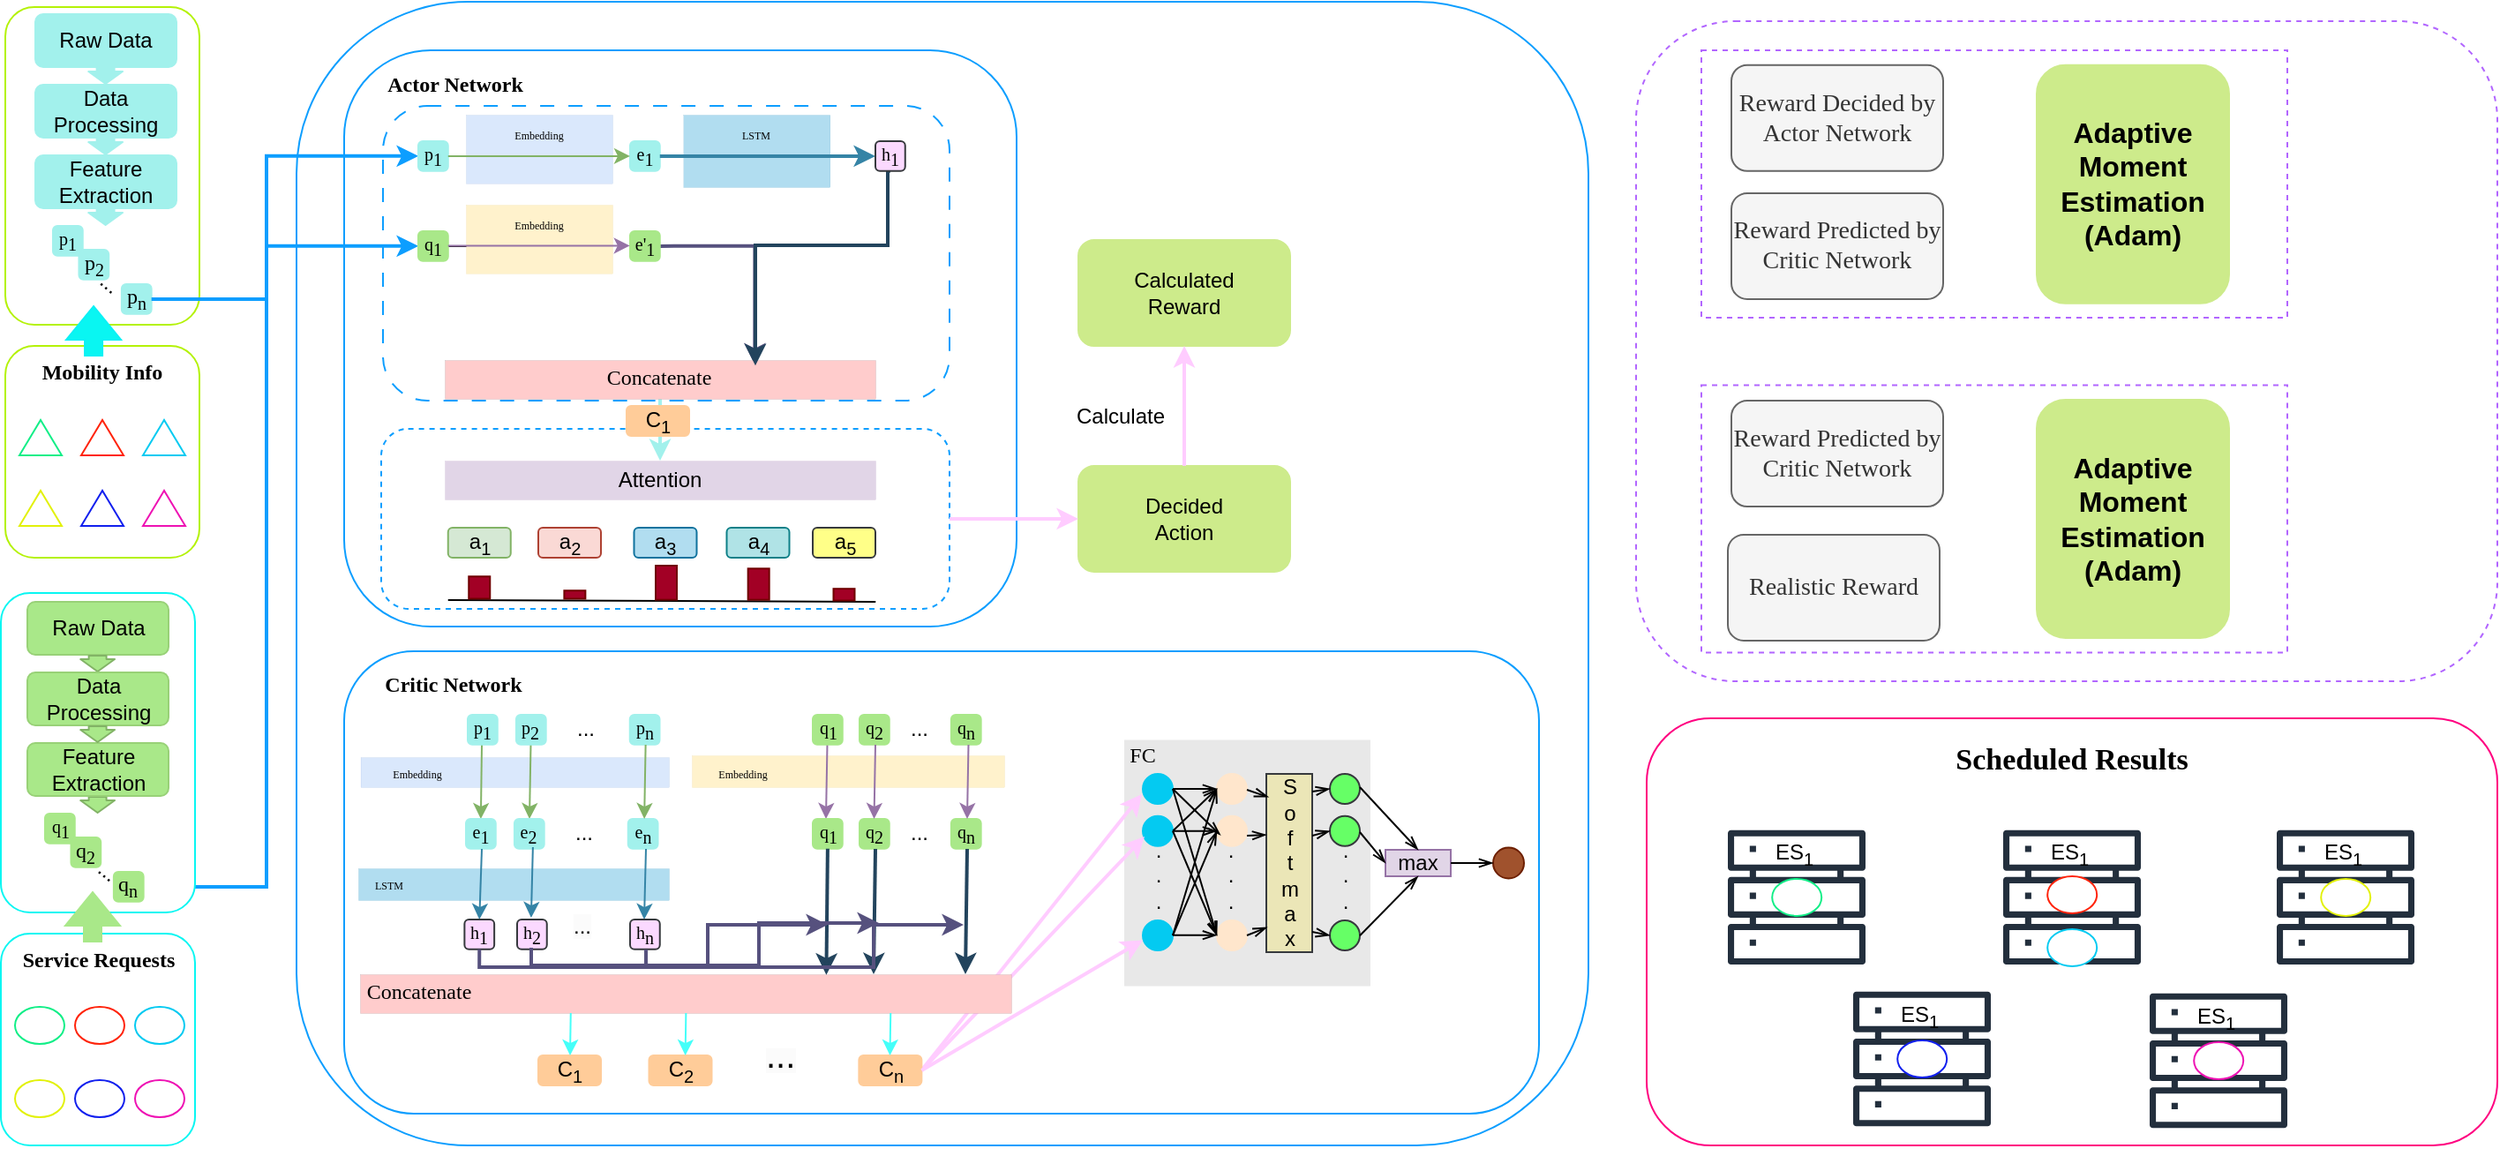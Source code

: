 <mxfile version="21.7.5" type="github">
  <diagram name="第 1 页" id="aq9NHD4o_157xsU_8mPB">
    <mxGraphModel dx="1173" dy="780" grid="0" gridSize="10" guides="1" tooltips="1" connect="1" arrows="1" fold="1" page="1" pageScale="1" pageWidth="827" pageHeight="1169" math="0" shadow="0">
      <root>
        <mxCell id="0" />
        <mxCell id="1" parent="0" />
        <mxCell id="B_Na2INnCVECL0KGW9Hh-81" value="" style="rounded=1;whiteSpace=wrap;html=1;strokeWidth=1;fontFamily=Helvetica;fontSize=12;fontColor=default;fillColor=none;gradientColor=none;strokeColor=#0D9EFF;" parent="1" vertex="1">
          <mxGeometry x="235" y="221" width="732" height="648" as="geometry" />
        </mxCell>
        <mxCell id="dHo1VwkJpoXt8hlhSBSE-8" value="" style="whiteSpace=wrap;html=1;aspect=fixed;fillColor=#E8E8E8;strokeColor=#E8E8E8;" parent="1" vertex="1">
          <mxGeometry x="704.5" y="639.75" width="138.5" height="138.5" as="geometry" />
        </mxCell>
        <mxCell id="dHo1VwkJpoXt8hlhSBSE-47" value="S&lt;br&gt;o&lt;br&gt;f&lt;br&gt;t&lt;br&gt;m&lt;br&gt;a&lt;br&gt;x" style="rounded=0;whiteSpace=wrap;html=1;fillColor=#EBE6B7;strokeColor=#36393d;" parent="1" vertex="1">
          <mxGeometry x="784.5" y="658.5" width="26" height="101" as="geometry" />
        </mxCell>
        <mxCell id="dHo1VwkJpoXt8hlhSBSE-9" value="&lt;font face=&quot;Times New Roman&quot;&gt;FC&lt;/font&gt;" style="text;strokeColor=none;align=center;fillColor=none;html=1;verticalAlign=middle;whiteSpace=wrap;rounded=0;" parent="1" vertex="1">
          <mxGeometry x="700.5" y="637.5" width="27" height="21" as="geometry" />
        </mxCell>
        <mxCell id="dHo1VwkJpoXt8hlhSBSE-28" value="" style="ellipse;whiteSpace=wrap;html=1;aspect=fixed;strokeColor=#04caf1;fillColor=#04CAF1;" parent="1" vertex="1">
          <mxGeometry x="714.5" y="658.5" width="17" height="17" as="geometry" />
        </mxCell>
        <mxCell id="dHo1VwkJpoXt8hlhSBSE-29" value="" style="ellipse;whiteSpace=wrap;html=1;aspect=fixed;strokeColor=#FFE6CC;fillColor=#ffe6cc;" parent="1" vertex="1">
          <mxGeometry x="756.5" y="658.5" width="17" height="17" as="geometry" />
        </mxCell>
        <mxCell id="dHo1VwkJpoXt8hlhSBSE-30" value="" style="ellipse;whiteSpace=wrap;html=1;aspect=fixed;strokeColor=#04caf1;fillColor=#04CAF1;" parent="1" vertex="1">
          <mxGeometry x="714.5" y="682.38" width="17" height="17" as="geometry" />
        </mxCell>
        <mxCell id="dHo1VwkJpoXt8hlhSBSE-31" value="" style="ellipse;whiteSpace=wrap;html=1;aspect=fixed;strokeColor=#04caf1;fillColor=#04CAF1;" parent="1" vertex="1">
          <mxGeometry x="714.5" y="741.5" width="17" height="17" as="geometry" />
        </mxCell>
        <mxCell id="dHo1VwkJpoXt8hlhSBSE-32" value=".&lt;br&gt;.&lt;br&gt;." style="text;strokeColor=none;align=center;fillColor=none;html=1;verticalAlign=middle;whiteSpace=wrap;rounded=0;" parent="1" vertex="1">
          <mxGeometry x="715.5" y="709.5" width="15" height="13" as="geometry" />
        </mxCell>
        <mxCell id="dHo1VwkJpoXt8hlhSBSE-34" value="" style="ellipse;whiteSpace=wrap;html=1;aspect=fixed;strokeColor=#FFE6CC;fillColor=#ffe6cc;" parent="1" vertex="1">
          <mxGeometry x="756.5" y="682.38" width="17" height="17" as="geometry" />
        </mxCell>
        <mxCell id="dHo1VwkJpoXt8hlhSBSE-35" value="" style="ellipse;whiteSpace=wrap;html=1;aspect=fixed;strokeColor=#FFE6CC;fillColor=#ffe6cc;" parent="1" vertex="1">
          <mxGeometry x="756.5" y="741.5" width="17" height="17" as="geometry" />
        </mxCell>
        <mxCell id="dHo1VwkJpoXt8hlhSBSE-36" value=".&lt;br&gt;.&lt;br&gt;." style="text;strokeColor=none;align=center;fillColor=none;html=1;verticalAlign=middle;whiteSpace=wrap;rounded=0;" parent="1" vertex="1">
          <mxGeometry x="756.5" y="709.5" width="15" height="13" as="geometry" />
        </mxCell>
        <mxCell id="dHo1VwkJpoXt8hlhSBSE-37" value="" style="endArrow=openThin;html=1;rounded=0;entryX=0;entryY=0.5;entryDx=0;entryDy=0;exitX=1;exitY=0.5;exitDx=0;exitDy=0;endFill=0;" parent="1" source="dHo1VwkJpoXt8hlhSBSE-28" target="dHo1VwkJpoXt8hlhSBSE-29" edge="1">
          <mxGeometry width="50" height="50" relative="1" as="geometry">
            <mxPoint x="691.5" y="667.5" as="sourcePoint" />
            <mxPoint x="741.5" y="617.5" as="targetPoint" />
          </mxGeometry>
        </mxCell>
        <mxCell id="dHo1VwkJpoXt8hlhSBSE-38" value="" style="endArrow=openThin;html=1;rounded=0;entryX=0.118;entryY=0.635;entryDx=0;entryDy=0;exitX=1;exitY=0.5;exitDx=0;exitDy=0;endFill=0;entryPerimeter=0;" parent="1" source="dHo1VwkJpoXt8hlhSBSE-28" target="dHo1VwkJpoXt8hlhSBSE-34" edge="1">
          <mxGeometry width="50" height="50" relative="1" as="geometry">
            <mxPoint x="731.5" y="673.77" as="sourcePoint" />
            <mxPoint x="756.5" y="673.77" as="targetPoint" />
          </mxGeometry>
        </mxCell>
        <mxCell id="dHo1VwkJpoXt8hlhSBSE-39" value="" style="endArrow=openThin;html=1;rounded=0;entryX=0;entryY=0.5;entryDx=0;entryDy=0;exitX=1;exitY=0.5;exitDx=0;exitDy=0;endFill=0;" parent="1" source="dHo1VwkJpoXt8hlhSBSE-28" target="dHo1VwkJpoXt8hlhSBSE-35" edge="1">
          <mxGeometry width="50" height="50" relative="1" as="geometry">
            <mxPoint x="731.5" y="725.5" as="sourcePoint" />
            <mxPoint x="756.5" y="725.5" as="targetPoint" />
          </mxGeometry>
        </mxCell>
        <mxCell id="dHo1VwkJpoXt8hlhSBSE-40" value="" style="endArrow=openThin;html=1;rounded=0;entryX=0;entryY=0.5;entryDx=0;entryDy=0;exitX=1;exitY=0.5;exitDx=0;exitDy=0;endFill=0;" parent="1" source="dHo1VwkJpoXt8hlhSBSE-30" target="dHo1VwkJpoXt8hlhSBSE-29" edge="1">
          <mxGeometry width="50" height="50" relative="1" as="geometry">
            <mxPoint x="761.5" y="697.5" as="sourcePoint" />
            <mxPoint x="786.5" y="697.5" as="targetPoint" />
          </mxGeometry>
        </mxCell>
        <mxCell id="dHo1VwkJpoXt8hlhSBSE-41" value="" style="endArrow=openThin;html=1;rounded=0;entryX=0;entryY=0.5;entryDx=0;entryDy=0;exitX=1;exitY=0.5;exitDx=0;exitDy=0;endFill=0;" parent="1" source="dHo1VwkJpoXt8hlhSBSE-30" target="dHo1VwkJpoXt8hlhSBSE-34" edge="1">
          <mxGeometry width="50" height="50" relative="1" as="geometry">
            <mxPoint x="728.5" y="709.17" as="sourcePoint" />
            <mxPoint x="753.5" y="709.17" as="targetPoint" />
          </mxGeometry>
        </mxCell>
        <mxCell id="dHo1VwkJpoXt8hlhSBSE-42" value="" style="endArrow=openThin;html=1;rounded=0;entryX=0;entryY=0.5;entryDx=0;entryDy=0;exitX=1;exitY=0.5;exitDx=0;exitDy=0;endFill=0;" parent="1" source="dHo1VwkJpoXt8hlhSBSE-30" target="dHo1VwkJpoXt8hlhSBSE-35" edge="1">
          <mxGeometry width="50" height="50" relative="1" as="geometry">
            <mxPoint x="727.5" y="730.5" as="sourcePoint" />
            <mxPoint x="752.5" y="730.5" as="targetPoint" />
          </mxGeometry>
        </mxCell>
        <mxCell id="dHo1VwkJpoXt8hlhSBSE-43" value="" style="endArrow=openThin;html=1;rounded=0;entryX=0;entryY=0.5;entryDx=0;entryDy=0;exitX=1;exitY=0.5;exitDx=0;exitDy=0;endFill=0;" parent="1" source="dHo1VwkJpoXt8hlhSBSE-31" target="dHo1VwkJpoXt8hlhSBSE-29" edge="1">
          <mxGeometry width="50" height="50" relative="1" as="geometry">
            <mxPoint x="722.5" y="709.17" as="sourcePoint" />
            <mxPoint x="747.5" y="709.17" as="targetPoint" />
          </mxGeometry>
        </mxCell>
        <mxCell id="dHo1VwkJpoXt8hlhSBSE-44" value="" style="endArrow=openThin;html=1;rounded=0;entryX=0;entryY=0.5;entryDx=0;entryDy=0;exitX=1;exitY=0.5;exitDx=0;exitDy=0;endFill=0;" parent="1" source="dHo1VwkJpoXt8hlhSBSE-31" target="dHo1VwkJpoXt8hlhSBSE-34" edge="1">
          <mxGeometry width="50" height="50" relative="1" as="geometry">
            <mxPoint x="715.5" y="730.77" as="sourcePoint" />
            <mxPoint x="740.5" y="730.77" as="targetPoint" />
          </mxGeometry>
        </mxCell>
        <mxCell id="dHo1VwkJpoXt8hlhSBSE-45" value="" style="endArrow=openThin;html=1;rounded=0;entryX=0;entryY=0.5;entryDx=0;entryDy=0;exitX=1;exitY=0.5;exitDx=0;exitDy=0;endFill=0;" parent="1" edge="1">
          <mxGeometry width="50" height="50" relative="1" as="geometry">
            <mxPoint x="731.5" y="749.83" as="sourcePoint" />
            <mxPoint x="756.5" y="749.83" as="targetPoint" />
          </mxGeometry>
        </mxCell>
        <mxCell id="dHo1VwkJpoXt8hlhSBSE-48" value="" style="endArrow=openThin;html=1;rounded=0;entryX=0.016;entryY=0.861;entryDx=0;entryDy=0;exitX=1;exitY=0.5;exitDx=0;exitDy=0;endFill=0;entryPerimeter=0;" parent="1" source="dHo1VwkJpoXt8hlhSBSE-35" target="dHo1VwkJpoXt8hlhSBSE-47" edge="1">
          <mxGeometry width="50" height="50" relative="1" as="geometry">
            <mxPoint x="773.5" y="751.5" as="sourcePoint" />
            <mxPoint x="798.5" y="728.5" as="targetPoint" />
          </mxGeometry>
        </mxCell>
        <mxCell id="dHo1VwkJpoXt8hlhSBSE-49" value="" style="endArrow=openThin;html=1;rounded=0;entryX=0.002;entryY=0.342;entryDx=0;entryDy=0;exitX=1;exitY=0.5;exitDx=0;exitDy=0;endFill=0;entryPerimeter=0;" parent="1" target="dHo1VwkJpoXt8hlhSBSE-47" edge="1">
          <mxGeometry width="50" height="50" relative="1" as="geometry">
            <mxPoint x="773.5" y="693.5" as="sourcePoint" />
            <mxPoint x="798.5" y="670.5" as="targetPoint" />
          </mxGeometry>
        </mxCell>
        <mxCell id="dHo1VwkJpoXt8hlhSBSE-50" value="" style="endArrow=openThin;html=1;rounded=0;entryX=0.046;entryY=0.13;entryDx=0;entryDy=0;exitX=1;exitY=0.5;exitDx=0;exitDy=0;endFill=0;entryPerimeter=0;" parent="1" target="dHo1VwkJpoXt8hlhSBSE-47" edge="1">
          <mxGeometry width="50" height="50" relative="1" as="geometry">
            <mxPoint x="773.5" y="667.5" as="sourcePoint" />
            <mxPoint x="798.5" y="644.5" as="targetPoint" />
          </mxGeometry>
        </mxCell>
        <mxCell id="dHo1VwkJpoXt8hlhSBSE-54" value="" style="ellipse;whiteSpace=wrap;html=1;aspect=fixed;strokeColor=#36393d;fillColor=#66FF66;" parent="1" vertex="1">
          <mxGeometry x="820.5" y="682.38" width="17" height="17" as="geometry" />
        </mxCell>
        <mxCell id="dHo1VwkJpoXt8hlhSBSE-56" value="" style="ellipse;whiteSpace=wrap;html=1;aspect=fixed;strokeColor=#36393d;fillColor=#66FF66;" parent="1" vertex="1">
          <mxGeometry x="820.5" y="658.5" width="17" height="17" as="geometry" />
        </mxCell>
        <mxCell id="dHo1VwkJpoXt8hlhSBSE-55" value="" style="ellipse;whiteSpace=wrap;html=1;aspect=fixed;strokeColor=#36393d;fillColor=#66FF66;" parent="1" vertex="1">
          <mxGeometry x="820.5" y="741.5" width="17" height="17" as="geometry" />
        </mxCell>
        <mxCell id="dHo1VwkJpoXt8hlhSBSE-57" value=".&lt;br&gt;.&lt;br&gt;." style="text;strokeColor=none;align=center;fillColor=none;html=1;verticalAlign=middle;whiteSpace=wrap;rounded=0;" parent="1" vertex="1">
          <mxGeometry x="821.5" y="709.5" width="15" height="13" as="geometry" />
        </mxCell>
        <mxCell id="dHo1VwkJpoXt8hlhSBSE-58" value="" style="endArrow=openThin;html=1;rounded=0;entryX=0;entryY=0.5;entryDx=0;entryDy=0;exitX=1;exitY=0.5;exitDx=0;exitDy=0;endFill=0;" parent="1" target="dHo1VwkJpoXt8hlhSBSE-56" edge="1">
          <mxGeometry width="50" height="50" relative="1" as="geometry">
            <mxPoint x="810.5" y="668.5" as="sourcePoint" />
            <mxPoint x="822.5" y="672.5" as="targetPoint" />
          </mxGeometry>
        </mxCell>
        <mxCell id="dHo1VwkJpoXt8hlhSBSE-60" value="" style="endArrow=openThin;html=1;rounded=0;entryX=0;entryY=0.5;entryDx=0;entryDy=0;exitX=1;exitY=0.5;exitDx=0;exitDy=0;endFill=0;" parent="1" target="dHo1VwkJpoXt8hlhSBSE-54" edge="1">
          <mxGeometry width="50" height="50" relative="1" as="geometry">
            <mxPoint x="810.5" y="693.5" as="sourcePoint" />
            <mxPoint x="822.5" y="697.5" as="targetPoint" />
          </mxGeometry>
        </mxCell>
        <mxCell id="dHo1VwkJpoXt8hlhSBSE-61" value="" style="endArrow=openThin;html=1;rounded=0;entryX=0;entryY=0.5;entryDx=0;entryDy=0;exitX=1;exitY=0.5;exitDx=0;exitDy=0;endFill=0;" parent="1" target="dHo1VwkJpoXt8hlhSBSE-55" edge="1">
          <mxGeometry width="50" height="50" relative="1" as="geometry">
            <mxPoint x="810.5" y="748" as="sourcePoint" />
            <mxPoint x="822.5" y="752" as="targetPoint" />
          </mxGeometry>
        </mxCell>
        <mxCell id="B_Na2INnCVECL0KGW9Hh-83" value="" style="rounded=1;whiteSpace=wrap;html=1;strokeWidth=1;fontFamily=Helvetica;fontSize=12;fontColor=default;fillColor=none;gradientColor=none;strokeColor=#0D9EFF;container=0;" parent="1" vertex="1">
          <mxGeometry x="262" y="589" width="677" height="262" as="geometry" />
        </mxCell>
        <mxCell id="dHo1VwkJpoXt8hlhSBSE-94" value="" style="endArrow=classic;html=1;rounded=0;fontFamily=Helvetica;fontSize=12;fontColor=default;strokeWidth=2;fillColor=#ffcccc;strokeColor=#FFCCFF;entryX=0.706;entryY=0.408;entryDx=0;entryDy=0;entryPerimeter=0;exitX=1;exitY=0.5;exitDx=0;exitDy=0;" parent="1" source="B_Na2INnCVECL0KGW9Hh-310" edge="1">
          <mxGeometry width="50" height="50" relative="1" as="geometry">
            <mxPoint x="564.73" y="824.6" as="sourcePoint" />
            <mxPoint x="715.502" y="693.996" as="targetPoint" />
          </mxGeometry>
        </mxCell>
        <mxCell id="dHo1VwkJpoXt8hlhSBSE-62" value="" style="endArrow=classic;html=1;rounded=0;fontFamily=Helvetica;fontSize=12;fontColor=default;strokeWidth=2;fillColor=#ffcccc;strokeColor=#FFCCFF;" parent="1" edge="1">
          <mxGeometry width="50" height="50" relative="1" as="geometry">
            <mxPoint x="589.19" y="826.33" as="sourcePoint" />
            <mxPoint x="714" y="670" as="targetPoint" />
          </mxGeometry>
        </mxCell>
        <mxCell id="B_Na2INnCVECL0KGW9Hh-191" style="edgeStyle=none;rounded=0;orthogonalLoop=1;jettySize=auto;html=1;exitX=0.5;exitY=1;exitDx=0;exitDy=0;fontFamily=Helvetica;fontSize=12;fontColor=default;strokeWidth=2;strokeColor=#A2F1EC;" parent="1" source="B_Na2INnCVECL0KGW9Hh-175" target="B_Na2INnCVECL0KGW9Hh-180" edge="1">
          <mxGeometry relative="1" as="geometry" />
        </mxCell>
        <mxCell id="B_Na2INnCVECL0KGW9Hh-77" value="" style="group" parent="1" vertex="1" connectable="0">
          <mxGeometry x="70" y="224" width="110" height="312" as="geometry" />
        </mxCell>
        <mxCell id="B_Na2INnCVECL0KGW9Hh-20" value="" style="group" parent="B_Na2INnCVECL0KGW9Hh-77" vertex="1" connectable="0">
          <mxGeometry y="192" width="110" height="120" as="geometry" />
        </mxCell>
        <mxCell id="B_Na2INnCVECL0KGW9Hh-2" value="" style="rounded=1;whiteSpace=wrap;html=1;strokeColor=#b4f207;" parent="B_Na2INnCVECL0KGW9Hh-20" vertex="1">
          <mxGeometry width="110" height="120" as="geometry" />
        </mxCell>
        <mxCell id="B_Na2INnCVECL0KGW9Hh-12" value="" style="triangle;whiteSpace=wrap;html=1;rotation=-90;strokeColor=#11EE87;" parent="B_Na2INnCVECL0KGW9Hh-20" vertex="1">
          <mxGeometry x="10" y="40" width="20" height="24" as="geometry" />
        </mxCell>
        <mxCell id="B_Na2INnCVECL0KGW9Hh-13" value="&lt;font face=&quot;Times New Roman&quot;&gt;&lt;b&gt;Mobility Info&lt;/b&gt;&lt;/font&gt;" style="text;strokeColor=none;align=center;fillColor=none;html=1;verticalAlign=middle;whiteSpace=wrap;rounded=0;" parent="B_Na2INnCVECL0KGW9Hh-20" vertex="1">
          <mxGeometry x="10" width="90" height="30" as="geometry" />
        </mxCell>
        <mxCell id="B_Na2INnCVECL0KGW9Hh-14" value="" style="triangle;whiteSpace=wrap;html=1;rotation=-90;strokeColor=#FF230A;" parent="B_Na2INnCVECL0KGW9Hh-20" vertex="1">
          <mxGeometry x="45" y="40" width="20" height="24" as="geometry" />
        </mxCell>
        <mxCell id="B_Na2INnCVECL0KGW9Hh-15" value="" style="triangle;whiteSpace=wrap;html=1;rotation=-90;strokeColor=#E2F109;" parent="B_Na2INnCVECL0KGW9Hh-20" vertex="1">
          <mxGeometry x="10" y="80" width="20" height="24" as="geometry" />
        </mxCell>
        <mxCell id="B_Na2INnCVECL0KGW9Hh-16" value="" style="triangle;whiteSpace=wrap;html=1;rotation=-90;strokeColor=#111FEE;" parent="B_Na2INnCVECL0KGW9Hh-20" vertex="1">
          <mxGeometry x="45" y="80" width="20" height="24" as="geometry" />
        </mxCell>
        <mxCell id="B_Na2INnCVECL0KGW9Hh-17" value="" style="triangle;whiteSpace=wrap;html=1;rotation=-90;strokeColor=#04CAF1;" parent="B_Na2INnCVECL0KGW9Hh-20" vertex="1">
          <mxGeometry x="80" y="40" width="20" height="24" as="geometry" />
        </mxCell>
        <mxCell id="B_Na2INnCVECL0KGW9Hh-18" value="" style="triangle;whiteSpace=wrap;html=1;rotation=-90;strokeColor=#EE11B3;" parent="B_Na2INnCVECL0KGW9Hh-20" vertex="1">
          <mxGeometry x="80" y="80" width="20" height="24" as="geometry" />
        </mxCell>
        <mxCell id="B_Na2INnCVECL0KGW9Hh-23" value="" style="rounded=1;whiteSpace=wrap;html=1;strokeColor=#B4F207;" parent="B_Na2INnCVECL0KGW9Hh-77" vertex="1">
          <mxGeometry width="110" height="180" as="geometry" />
        </mxCell>
        <mxCell id="B_Na2INnCVECL0KGW9Hh-55" value="" style="group" parent="B_Na2INnCVECL0KGW9Hh-77" vertex="1" connectable="0">
          <mxGeometry x="17" y="4" width="80" height="120" as="geometry" />
        </mxCell>
        <mxCell id="B_Na2INnCVECL0KGW9Hh-56" value="" style="shape=flexArrow;endArrow=classic;html=1;rounded=1;fillColor=#A2F1EC;strokeColor=#A2F1EC;endWidth=8.4;endSize=2;" parent="B_Na2INnCVECL0KGW9Hh-55" edge="1">
          <mxGeometry width="50" height="50" relative="1" as="geometry">
            <mxPoint x="39.8" y="110" as="sourcePoint" />
            <mxPoint x="39.8" y="120" as="targetPoint" />
          </mxGeometry>
        </mxCell>
        <mxCell id="B_Na2INnCVECL0KGW9Hh-57" value="" style="group" parent="B_Na2INnCVECL0KGW9Hh-55" vertex="1" connectable="0">
          <mxGeometry width="80" height="110" as="geometry" />
        </mxCell>
        <mxCell id="B_Na2INnCVECL0KGW9Hh-62" value="" style="group" parent="B_Na2INnCVECL0KGW9Hh-57" vertex="1" connectable="0">
          <mxGeometry y="40" width="80" height="30" as="geometry" />
        </mxCell>
        <mxCell id="B_Na2INnCVECL0KGW9Hh-63" value="" style="rounded=1;whiteSpace=wrap;html=1;fillColor=#A2F1EC;strokeColor=#A2F1EC;" parent="B_Na2INnCVECL0KGW9Hh-62" vertex="1">
          <mxGeometry width="80" height="30" as="geometry" />
        </mxCell>
        <mxCell id="B_Na2INnCVECL0KGW9Hh-64" value="Data Processing" style="text;strokeColor=none;align=center;fillColor=none;html=1;verticalAlign=middle;whiteSpace=wrap;rounded=0;" parent="B_Na2INnCVECL0KGW9Hh-62" vertex="1">
          <mxGeometry x="10" width="60" height="30" as="geometry" />
        </mxCell>
        <mxCell id="B_Na2INnCVECL0KGW9Hh-65" value="" style="group" parent="B_Na2INnCVECL0KGW9Hh-57" vertex="1" connectable="0">
          <mxGeometry y="80" width="80" height="30" as="geometry" />
        </mxCell>
        <mxCell id="B_Na2INnCVECL0KGW9Hh-66" value="" style="rounded=1;whiteSpace=wrap;html=1;fillColor=#A2F1EC;strokeColor=#A2F1EC;" parent="B_Na2INnCVECL0KGW9Hh-65" vertex="1">
          <mxGeometry width="80" height="30" as="geometry" />
        </mxCell>
        <mxCell id="B_Na2INnCVECL0KGW9Hh-67" value="Feature Extraction" style="text;strokeColor=none;align=center;fillColor=none;html=1;verticalAlign=middle;whiteSpace=wrap;rounded=0;" parent="B_Na2INnCVECL0KGW9Hh-65" vertex="1">
          <mxGeometry x="10" width="60" height="30" as="geometry" />
        </mxCell>
        <mxCell id="B_Na2INnCVECL0KGW9Hh-68" value="" style="shape=flexArrow;endArrow=classic;html=1;rounded=1;fillColor=#A2F1EC;strokeColor=#A2F1EC;endWidth=8.4;endSize=2;" parent="B_Na2INnCVECL0KGW9Hh-65" edge="1">
          <mxGeometry width="50" height="50" relative="1" as="geometry">
            <mxPoint x="39.8" y="-10" as="sourcePoint" />
            <mxPoint x="39.8" as="targetPoint" />
          </mxGeometry>
        </mxCell>
        <mxCell id="B_Na2INnCVECL0KGW9Hh-59" value="" style="rounded=1;whiteSpace=wrap;html=1;fillColor=#a2f1ec;strokeColor=#A2F1EC;" parent="B_Na2INnCVECL0KGW9Hh-57" vertex="1">
          <mxGeometry width="80" height="30" as="geometry" />
        </mxCell>
        <mxCell id="B_Na2INnCVECL0KGW9Hh-60" value="Raw Data" style="text;strokeColor=none;align=center;fillColor=none;html=1;verticalAlign=middle;whiteSpace=wrap;rounded=0;" parent="B_Na2INnCVECL0KGW9Hh-57" vertex="1">
          <mxGeometry x="10" width="60" height="30" as="geometry" />
        </mxCell>
        <mxCell id="B_Na2INnCVECL0KGW9Hh-61" value="" style="shape=flexArrow;endArrow=classic;html=1;rounded=1;fillColor=#A2F1EC;strokeColor=#A2F1EC;endWidth=8.4;endSize=2;" parent="B_Na2INnCVECL0KGW9Hh-57" edge="1">
          <mxGeometry width="50" height="50" relative="1" as="geometry">
            <mxPoint x="39.8" y="30" as="sourcePoint" />
            <mxPoint x="39.8" y="40" as="targetPoint" />
          </mxGeometry>
        </mxCell>
        <mxCell id="B_Na2INnCVECL0KGW9Hh-71" value="&lt;font style=&quot;font-size: 10px;&quot; face=&quot;Times New Roman&quot;&gt;&lt;span style=&quot;font-size: 10px;&quot;&gt;p&lt;/span&gt;&lt;sub style=&quot;font-size: 10px;&quot;&gt;1&lt;/sub&gt;&lt;/font&gt;" style="whiteSpace=wrap;html=1;aspect=fixed;rounded=1;strokeColor=#A2F1EC;fillColor=#A2F1EC;" parent="B_Na2INnCVECL0KGW9Hh-77" vertex="1">
          <mxGeometry x="27" y="124" width="16.877" height="16.877" as="geometry" />
        </mxCell>
        <mxCell id="B_Na2INnCVECL0KGW9Hh-72" value="&lt;font face=&quot;Times New Roman&quot;&gt;p&lt;sub&gt;2&lt;/sub&gt;&lt;/font&gt;" style="whiteSpace=wrap;html=1;aspect=fixed;rounded=1;strokeColor=#A2F1EC;fillColor=#A2F1EC;" parent="B_Na2INnCVECL0KGW9Hh-77" vertex="1">
          <mxGeometry x="41.737" y="137.559" width="16.877" height="16.877" as="geometry" />
        </mxCell>
        <mxCell id="B_Na2INnCVECL0KGW9Hh-73" value="&lt;font face=&quot;Times New Roman&quot;&gt;p&lt;sub&gt;n&lt;/sub&gt;&lt;/font&gt;" style="whiteSpace=wrap;html=1;aspect=fixed;rounded=1;strokeColor=#A2F1EC;fillColor=#A2F1EC;" parent="B_Na2INnCVECL0KGW9Hh-77" vertex="1">
          <mxGeometry x="65.947" y="157.051" width="16.877" height="16.877" as="geometry" />
        </mxCell>
        <mxCell id="B_Na2INnCVECL0KGW9Hh-75" value="..." style="text;strokeColor=none;align=center;fillColor=none;html=1;verticalAlign=middle;whiteSpace=wrap;rounded=0;rotation=40;" parent="B_Na2INnCVECL0KGW9Hh-77" vertex="1">
          <mxGeometry x="46.998" y="154.438" width="25.263" height="4.237" as="geometry" />
        </mxCell>
        <mxCell id="B_Na2INnCVECL0KGW9Hh-76" value="" style="shape=flexArrow;endArrow=classic;html=1;rounded=0;fontFamily=Helvetica;fontSize=12;fontColor=default;strokeColor=#0af1f5;fillColor=#09F6F2;" parent="B_Na2INnCVECL0KGW9Hh-77" edge="1">
          <mxGeometry width="50" height="50" relative="1" as="geometry">
            <mxPoint x="50.04" y="198" as="sourcePoint" />
            <mxPoint x="50.04" y="169" as="targetPoint" />
          </mxGeometry>
        </mxCell>
        <mxCell id="B_Na2INnCVECL0KGW9Hh-82" value="" style="rounded=1;whiteSpace=wrap;html=1;strokeWidth=1;fontFamily=Helvetica;fontSize=12;fontColor=default;fillColor=none;gradientColor=none;strokeColor=#0D9EFF;" parent="1" vertex="1">
          <mxGeometry x="262" y="248.5" width="381" height="326.5" as="geometry" />
        </mxCell>
        <mxCell id="B_Na2INnCVECL0KGW9Hh-84" value="&lt;font face=&quot;Times New Roman&quot;&gt;&lt;b&gt;Actor Network&lt;/b&gt;&lt;/font&gt;" style="text;strokeColor=none;align=center;fillColor=none;html=1;verticalAlign=middle;whiteSpace=wrap;rounded=0;fontSize=12;fontFamily=Helvetica;fontColor=default;" parent="1" vertex="1">
          <mxGeometry x="284" y="253" width="82" height="30" as="geometry" />
        </mxCell>
        <mxCell id="B_Na2INnCVECL0KGW9Hh-85" value="&lt;font face=&quot;Times New Roman&quot;&gt;&lt;b&gt;Critic Network&lt;/b&gt;&lt;/font&gt;" style="text;strokeColor=none;align=center;fillColor=none;html=1;verticalAlign=middle;whiteSpace=wrap;rounded=0;fontSize=12;fontFamily=Helvetica;fontColor=default;" parent="1" vertex="1">
          <mxGeometry x="283" y="593" width="82" height="30" as="geometry" />
        </mxCell>
        <mxCell id="B_Na2INnCVECL0KGW9Hh-86" value="" style="rounded=1;whiteSpace=wrap;html=1;strokeWidth=1;fontFamily=Helvetica;fontSize=12;fontColor=default;fillColor=none;gradientColor=none;strokeColor=#0D9EFF;dashed=1;dashPattern=8 8;" parent="1" vertex="1">
          <mxGeometry x="284" y="280" width="321" height="167" as="geometry" />
        </mxCell>
        <mxCell id="B_Na2INnCVECL0KGW9Hh-87" value="" style="rounded=1;whiteSpace=wrap;html=1;strokeWidth=1;fontFamily=Helvetica;fontSize=12;fontColor=default;fillColor=none;gradientColor=none;strokeColor=#0D9EFF;dashed=1;" parent="1" vertex="1">
          <mxGeometry x="283" y="462.94" width="322" height="102" as="geometry" />
        </mxCell>
        <mxCell id="B_Na2INnCVECL0KGW9Hh-88" style="edgeStyle=orthogonalEdgeStyle;rounded=0;orthogonalLoop=1;jettySize=auto;html=1;exitX=1;exitY=0.5;exitDx=0;exitDy=0;fontFamily=Helvetica;fontSize=12;fontColor=default;entryX=0;entryY=0.5;entryDx=0;entryDy=0;strokeColor=#0D9EFF;strokeWidth=2;" parent="1" source="B_Na2INnCVECL0KGW9Hh-73" target="B_Na2INnCVECL0KGW9Hh-89" edge="1">
          <mxGeometry relative="1" as="geometry">
            <mxPoint x="240.286" y="324.429" as="targetPoint" />
            <Array as="points">
              <mxPoint x="218" y="390" />
              <mxPoint x="218" y="308" />
            </Array>
          </mxGeometry>
        </mxCell>
        <mxCell id="B_Na2INnCVECL0KGW9Hh-89" value="&lt;font style=&quot;font-size: 10px;&quot; face=&quot;Times New Roman&quot;&gt;&lt;span style=&quot;font-size: 10px;&quot;&gt;p&lt;/span&gt;&lt;sub style=&quot;font-size: 10px;&quot;&gt;1&lt;/sub&gt;&lt;/font&gt;" style="whiteSpace=wrap;html=1;aspect=fixed;rounded=1;strokeColor=#A2F1EC;fillColor=#A2F1EC;" parent="1" vertex="1">
          <mxGeometry x="304" y="300" width="16.877" height="16.877" as="geometry" />
        </mxCell>
        <mxCell id="B_Na2INnCVECL0KGW9Hh-90" value="" style="rounded=0;whiteSpace=wrap;html=1;strokeWidth=0;fontFamily=Helvetica;fontSize=12;fillColor=#dae8fc;strokeColor=#6c8ebf;" parent="1" vertex="1">
          <mxGeometry x="331" y="285" width="83" height="38.94" as="geometry" />
        </mxCell>
        <mxCell id="B_Na2INnCVECL0KGW9Hh-91" value="&lt;font face=&quot;Times New Roman&quot; style=&quot;font-size: 6px;&quot;&gt;Embedding&lt;/font&gt;" style="text;strokeColor=none;align=center;fillColor=none;html=1;verticalAlign=middle;whiteSpace=wrap;rounded=0;fontSize=12;fontFamily=Helvetica;fontColor=default;" parent="1" vertex="1">
          <mxGeometry x="361.25" y="290" width="22.5" height="10" as="geometry" />
        </mxCell>
        <mxCell id="B_Na2INnCVECL0KGW9Hh-92" value="&lt;font style=&quot;font-size: 10px;&quot; face=&quot;Times New Roman&quot;&gt;&lt;span style=&quot;font-size: 10px;&quot;&gt;e&lt;/span&gt;&lt;sub style=&quot;font-size: 10px;&quot;&gt;1&lt;/sub&gt;&lt;/font&gt;" style="whiteSpace=wrap;html=1;aspect=fixed;rounded=1;strokeColor=#A2F1EC;fillColor=#A2F1EC;" parent="1" vertex="1">
          <mxGeometry x="424" y="300" width="16.877" height="16.877" as="geometry" />
        </mxCell>
        <mxCell id="B_Na2INnCVECL0KGW9Hh-93" style="edgeStyle=none;rounded=0;orthogonalLoop=1;jettySize=auto;html=1;exitX=1;exitY=0.5;exitDx=0;exitDy=0;fontFamily=Helvetica;fontSize=12;fontColor=default;fillColor=#d5e8d4;strokeColor=#82b366;" parent="1" source="B_Na2INnCVECL0KGW9Hh-89" target="B_Na2INnCVECL0KGW9Hh-92" edge="1">
          <mxGeometry relative="1" as="geometry" />
        </mxCell>
        <mxCell id="B_Na2INnCVECL0KGW9Hh-96" style="edgeStyle=orthogonalEdgeStyle;rounded=0;orthogonalLoop=1;jettySize=auto;html=1;exitX=1;exitY=0.5;exitDx=0;exitDy=0;entryX=0;entryY=0.5;entryDx=0;entryDy=0;fontFamily=Helvetica;fontSize=12;fontColor=default;strokeColor=#0D9EFF;strokeWidth=2;" parent="1" source="B_Na2INnCVECL0KGW9Hh-39" target="B_Na2INnCVECL0KGW9Hh-160" edge="1">
          <mxGeometry relative="1" as="geometry">
            <Array as="points">
              <mxPoint x="218" y="723" />
              <mxPoint x="218" y="359" />
            </Array>
          </mxGeometry>
        </mxCell>
        <mxCell id="B_Na2INnCVECL0KGW9Hh-173" value="" style="edgeStyle=orthogonalEdgeStyle;rounded=0;orthogonalLoop=1;jettySize=auto;html=1;fontFamily=Helvetica;fontSize=12;fontColor=default;" parent="1" source="B_Na2INnCVECL0KGW9Hh-160" target="B_Na2INnCVECL0KGW9Hh-162" edge="1">
          <mxGeometry relative="1" as="geometry" />
        </mxCell>
        <mxCell id="B_Na2INnCVECL0KGW9Hh-160" value="&lt;font style=&quot;font-size: 10px;&quot; face=&quot;Times New Roman&quot;&gt;q&lt;sub style=&quot;font-size: 10px;&quot;&gt;1&lt;/sub&gt;&lt;/font&gt;" style="whiteSpace=wrap;html=1;aspect=fixed;rounded=1;strokeColor=#A9E889;fillColor=#A9E889;" parent="1" vertex="1">
          <mxGeometry x="304" y="351" width="16.877" height="16.877" as="geometry" />
        </mxCell>
        <mxCell id="B_Na2INnCVECL0KGW9Hh-172" style="edgeStyle=orthogonalEdgeStyle;rounded=0;orthogonalLoop=1;jettySize=auto;html=1;exitX=1;exitY=0.5;exitDx=0;exitDy=0;entryX=0.72;entryY=0.123;entryDx=0;entryDy=0;fontFamily=Helvetica;fontSize=12;fontColor=default;strokeWidth=2;fillColor=#d0cee2;strokeColor=#56517e;entryPerimeter=0;" parent="1" source="B_Na2INnCVECL0KGW9Hh-163" target="B_Na2INnCVECL0KGW9Hh-175" edge="1">
          <mxGeometry relative="1" as="geometry">
            <mxPoint x="496.499" y="389" as="targetPoint" />
          </mxGeometry>
        </mxCell>
        <mxCell id="B_Na2INnCVECL0KGW9Hh-163" value="&lt;font style=&quot;font-size: 10px;&quot; face=&quot;Times New Roman&quot;&gt;&lt;span style=&quot;font-size: 10px;&quot;&gt;e&#39;&lt;/span&gt;&lt;sub style=&quot;font-size: 10px;&quot;&gt;1&lt;/sub&gt;&lt;/font&gt;" style="whiteSpace=wrap;html=1;aspect=fixed;rounded=1;strokeColor=#A9E889;fillColor=#A9E889;" parent="1" vertex="1">
          <mxGeometry x="424" y="351" width="16.877" height="16.877" as="geometry" />
        </mxCell>
        <mxCell id="B_Na2INnCVECL0KGW9Hh-167" value="" style="group" parent="1" vertex="1" connectable="0">
          <mxGeometry x="331" y="336" width="83" height="38.94" as="geometry" />
        </mxCell>
        <mxCell id="B_Na2INnCVECL0KGW9Hh-161" value="" style="rounded=0;whiteSpace=wrap;html=1;strokeWidth=0;fontFamily=Helvetica;fontSize=12;fillColor=#fff2cc;strokeColor=#d6b656;" parent="B_Na2INnCVECL0KGW9Hh-167" vertex="1">
          <mxGeometry width="83" height="38.94" as="geometry" />
        </mxCell>
        <mxCell id="B_Na2INnCVECL0KGW9Hh-162" value="&lt;font face=&quot;Times New Roman&quot; style=&quot;font-size: 6px;&quot;&gt;Embedding&lt;/font&gt;" style="text;strokeColor=none;align=center;fillColor=none;html=1;verticalAlign=middle;whiteSpace=wrap;rounded=0;fontSize=12;fontFamily=Helvetica;fontColor=default;" parent="B_Na2INnCVECL0KGW9Hh-167" vertex="1">
          <mxGeometry x="30.25" y="5" width="22.5" height="10" as="geometry" />
        </mxCell>
        <mxCell id="B_Na2INnCVECL0KGW9Hh-168" value="" style="group;fillColor=none;" parent="1" vertex="1" connectable="0">
          <mxGeometry x="454.17" y="285" width="83" height="41" as="geometry" />
        </mxCell>
        <mxCell id="B_Na2INnCVECL0KGW9Hh-169" value="" style="rounded=0;whiteSpace=wrap;html=1;strokeWidth=0;fontFamily=Helvetica;fontSize=12;fillColor=#b1ddf0;strokeColor=#10739e;" parent="B_Na2INnCVECL0KGW9Hh-168" vertex="1">
          <mxGeometry width="83" height="41" as="geometry" />
        </mxCell>
        <mxCell id="B_Na2INnCVECL0KGW9Hh-170" value="&lt;font face=&quot;Times New Roman&quot; style=&quot;font-size: 6px;&quot;&gt;LSTM&lt;/font&gt;" style="text;strokeColor=none;align=center;fillColor=none;html=1;verticalAlign=middle;whiteSpace=wrap;rounded=0;fontSize=12;fontFamily=Helvetica;fontColor=default;" parent="B_Na2INnCVECL0KGW9Hh-168" vertex="1">
          <mxGeometry x="30.25" y="4.995" width="22.5" height="10.529" as="geometry" />
        </mxCell>
        <mxCell id="B_Na2INnCVECL0KGW9Hh-164" style="edgeStyle=none;rounded=0;orthogonalLoop=1;jettySize=auto;html=1;exitX=1;exitY=0.5;exitDx=0;exitDy=0;fontFamily=Helvetica;fontSize=12;fontColor=default;fillColor=#e1d5e7;strokeColor=#9673a6;" parent="1" edge="1">
          <mxGeometry relative="1" as="geometry">
            <mxPoint x="320.88" y="359.2" as="sourcePoint" />
            <mxPoint x="423.88" y="359.2" as="targetPoint" />
          </mxGeometry>
        </mxCell>
        <mxCell id="B_Na2INnCVECL0KGW9Hh-174" value="" style="group" parent="1" vertex="1" connectable="0">
          <mxGeometry x="399" y="424" width="164" height="47" as="geometry" />
        </mxCell>
        <mxCell id="B_Na2INnCVECL0KGW9Hh-175" value="" style="rounded=0;whiteSpace=wrap;html=1;strokeWidth=0;fontFamily=Helvetica;fontSize=12;fillColor=#ffcccc;strokeColor=#36393d;" parent="B_Na2INnCVECL0KGW9Hh-174" vertex="1">
          <mxGeometry x="-80" width="244" height="22" as="geometry" />
        </mxCell>
        <mxCell id="B_Na2INnCVECL0KGW9Hh-176" value="&lt;font face=&quot;Times New Roman&quot;&gt;Concatenate&lt;/font&gt;" style="text;strokeColor=none;align=center;fillColor=none;html=1;verticalAlign=middle;whiteSpace=wrap;rounded=0;fontSize=12;fontFamily=Helvetica;fontColor=default;" parent="B_Na2INnCVECL0KGW9Hh-174" vertex="1">
          <mxGeometry x="30.25" y="5" width="22.5" height="10" as="geometry" />
        </mxCell>
        <mxCell id="B_Na2INnCVECL0KGW9Hh-189" value="C&lt;sub&gt;1&lt;/sub&gt;" style="rounded=1;whiteSpace=wrap;html=1;strokeWidth=1;fontFamily=Helvetica;fontSize=12;fillColor=#ffcc99;strokeColor=#FFCC99;" parent="B_Na2INnCVECL0KGW9Hh-174" vertex="1">
          <mxGeometry x="23" y="26" width="35.5" height="17" as="geometry" />
        </mxCell>
        <mxCell id="B_Na2INnCVECL0KGW9Hh-190" style="edgeStyle=none;rounded=0;orthogonalLoop=1;jettySize=auto;html=1;exitX=0;exitY=0;exitDx=0;exitDy=0;fontFamily=Helvetica;fontSize=12;fontColor=default;" parent="B_Na2INnCVECL0KGW9Hh-174" source="B_Na2INnCVECL0KGW9Hh-189" target="B_Na2INnCVECL0KGW9Hh-189" edge="1">
          <mxGeometry relative="1" as="geometry" />
        </mxCell>
        <mxCell id="B_Na2INnCVECL0KGW9Hh-180" value="Attention" style="rounded=0;whiteSpace=wrap;html=1;strokeWidth=0;fontFamily=Helvetica;fontSize=12;fillColor=#e1d5e7;strokeColor=#9673a6;" parent="1" vertex="1">
          <mxGeometry x="319" y="481" width="244" height="22" as="geometry" />
        </mxCell>
        <mxCell id="B_Na2INnCVECL0KGW9Hh-193" value="a&lt;sub&gt;1&lt;/sub&gt;" style="rounded=1;whiteSpace=wrap;html=1;strokeWidth=1;fontFamily=Helvetica;fontSize=12;fillColor=#d5e8d4;strokeColor=#82b366;" parent="1" vertex="1">
          <mxGeometry x="320.88" y="519" width="35.5" height="17" as="geometry" />
        </mxCell>
        <mxCell id="B_Na2INnCVECL0KGW9Hh-198" value="a&lt;sub&gt;3&lt;/sub&gt;" style="rounded=1;whiteSpace=wrap;html=1;strokeWidth=1;fontFamily=Helvetica;fontSize=12;fillColor=#b1ddf0;strokeColor=#10739e;" parent="1" vertex="1">
          <mxGeometry x="426.25" y="519" width="35.5" height="17" as="geometry" />
        </mxCell>
        <mxCell id="B_Na2INnCVECL0KGW9Hh-199" value="a&lt;sub&gt;2&lt;/sub&gt;" style="rounded=1;whiteSpace=wrap;html=1;strokeWidth=1;fontFamily=Helvetica;fontSize=12;fillColor=#fad9d5;strokeColor=#ae4132;" parent="1" vertex="1">
          <mxGeometry x="372" y="519" width="35.5" height="17" as="geometry" />
        </mxCell>
        <mxCell id="B_Na2INnCVECL0KGW9Hh-200" value="a&lt;sub&gt;5&lt;/sub&gt;" style="rounded=1;whiteSpace=wrap;html=1;strokeWidth=1;fontFamily=Helvetica;fontSize=12;fillColor=#ffff88;strokeColor=#36393d;" parent="1" vertex="1">
          <mxGeometry x="527.5" y="519" width="35.5" height="17" as="geometry" />
        </mxCell>
        <mxCell id="B_Na2INnCVECL0KGW9Hh-201" value="a&lt;sub&gt;4&lt;/sub&gt;" style="rounded=1;whiteSpace=wrap;html=1;strokeWidth=1;fontFamily=Helvetica;fontSize=12;fillColor=#b0e3e6;strokeColor=#0e8088;" parent="1" vertex="1">
          <mxGeometry x="478.75" y="519" width="35.5" height="17" as="geometry" />
        </mxCell>
        <mxCell id="B_Na2INnCVECL0KGW9Hh-205" value="" style="endArrow=none;html=1;rounded=0;fontFamily=Helvetica;fontSize=12;fontColor=default;entryX=0.87;entryY=0.961;entryDx=0;entryDy=0;entryPerimeter=0;" parent="1" target="B_Na2INnCVECL0KGW9Hh-87" edge="1">
          <mxGeometry width="50" height="50" relative="1" as="geometry">
            <mxPoint x="320.88" y="560" as="sourcePoint" />
            <mxPoint x="490" y="558" as="targetPoint" />
          </mxGeometry>
        </mxCell>
        <mxCell id="B_Na2INnCVECL0KGW9Hh-208" value="" style="rounded=0;whiteSpace=wrap;html=1;strokeWidth=1;fontFamily=Helvetica;fontSize=12;fontColor=#ffffff;fillColor=#a20025;rotation=-90;strokeColor=#6F0000;" parent="1" vertex="1">
          <mxGeometry x="332.32" y="546.94" width="12.62" height="12" as="geometry" />
        </mxCell>
        <mxCell id="B_Na2INnCVECL0KGW9Hh-209" value="" style="rounded=0;whiteSpace=wrap;html=1;strokeWidth=1;fontFamily=Helvetica;fontSize=12;fontColor=#ffffff;fillColor=#a20025;rotation=-90;strokeColor=#6F0000;" parent="1" vertex="1">
          <mxGeometry x="390.38" y="550.94" width="4.62" height="12" as="geometry" />
        </mxCell>
        <mxCell id="B_Na2INnCVECL0KGW9Hh-210" value="" style="rounded=0;whiteSpace=wrap;html=1;strokeWidth=1;fontFamily=Helvetica;fontSize=12;fontColor=#ffffff;fillColor=#a20025;rotation=-90;strokeColor=#6F0000;" parent="1" vertex="1">
          <mxGeometry x="434.83" y="544.17" width="19.34" height="12" as="geometry" />
        </mxCell>
        <mxCell id="B_Na2INnCVECL0KGW9Hh-211" value="" style="rounded=0;whiteSpace=wrap;html=1;strokeWidth=1;fontFamily=Helvetica;fontSize=12;fontColor=#ffffff;fillColor=#a20025;rotation=-90;strokeColor=#6F0000;" parent="1" vertex="1">
          <mxGeometry x="488" y="545" width="17.68" height="12" as="geometry" />
        </mxCell>
        <mxCell id="B_Na2INnCVECL0KGW9Hh-212" value="" style="rounded=0;whiteSpace=wrap;html=1;strokeWidth=1;fontFamily=Helvetica;fontSize=12;fontColor=#ffffff;fillColor=#a20025;rotation=-90;strokeColor=#6F0000;" parent="1" vertex="1">
          <mxGeometry x="541.91" y="550.94" width="6.68" height="12" as="geometry" />
        </mxCell>
        <mxCell id="B_Na2INnCVECL0KGW9Hh-253" value="" style="group" parent="1" vertex="1" connectable="0">
          <mxGeometry x="271.26" y="649" width="174.74" height="17" as="geometry" />
        </mxCell>
        <mxCell id="B_Na2INnCVECL0KGW9Hh-250" value="" style="rounded=0;whiteSpace=wrap;html=1;strokeWidth=0;fontFamily=Helvetica;fontSize=12;fillColor=#dae8fc;strokeColor=#6c8ebf;" parent="B_Na2INnCVECL0KGW9Hh-253" vertex="1">
          <mxGeometry width="174.74" height="17" as="geometry" />
        </mxCell>
        <mxCell id="B_Na2INnCVECL0KGW9Hh-251" value="&lt;font face=&quot;Times New Roman&quot; style=&quot;font-size: 6px;&quot;&gt;Embedding&lt;/font&gt;" style="text;strokeColor=none;align=center;fillColor=none;html=1;verticalAlign=middle;whiteSpace=wrap;rounded=0;fontSize=12;fontFamily=Helvetica;fontColor=default;" parent="B_Na2INnCVECL0KGW9Hh-253" vertex="1">
          <mxGeometry x="20.604" y="3" width="23.179" height="10" as="geometry" />
        </mxCell>
        <mxCell id="B_Na2INnCVECL0KGW9Hh-284" style="edgeStyle=none;rounded=0;orthogonalLoop=1;jettySize=auto;html=1;exitX=1;exitY=0.5;exitDx=0;exitDy=0;fontFamily=Helvetica;fontSize=12;fontColor=default;fillColor=#d5e8d4;strokeColor=#82b366;entryX=0.5;entryY=0;entryDx=0;entryDy=0;" parent="B_Na2INnCVECL0KGW9Hh-253" target="B_Na2INnCVECL0KGW9Hh-274" edge="1">
          <mxGeometry relative="1" as="geometry">
            <mxPoint x="68.74" y="-7" as="sourcePoint" />
            <mxPoint x="69.74" y="23" as="targetPoint" />
          </mxGeometry>
        </mxCell>
        <mxCell id="B_Na2INnCVECL0KGW9Hh-285" style="edgeStyle=none;rounded=0;orthogonalLoop=1;jettySize=auto;html=1;exitX=1;exitY=0.5;exitDx=0;exitDy=0;fontFamily=Helvetica;fontSize=12;fontColor=default;fillColor=#d5e8d4;strokeColor=#82b366;entryX=0.5;entryY=0;entryDx=0;entryDy=0;" parent="B_Na2INnCVECL0KGW9Hh-253" edge="1">
          <mxGeometry relative="1" as="geometry">
            <mxPoint x="96.48" y="-7" as="sourcePoint" />
            <mxPoint x="95.74" y="35" as="targetPoint" />
          </mxGeometry>
        </mxCell>
        <mxCell id="B_Na2INnCVECL0KGW9Hh-254" value="" style="group" parent="1" vertex="1" connectable="0">
          <mxGeometry x="459" y="648" width="177" height="18" as="geometry" />
        </mxCell>
        <mxCell id="B_Na2INnCVECL0KGW9Hh-255" value="" style="rounded=0;whiteSpace=wrap;html=1;strokeWidth=0;fontFamily=Helvetica;fontSize=12;fillColor=#fff2cc;strokeColor=#d6b656;" parent="B_Na2INnCVECL0KGW9Hh-254" vertex="1">
          <mxGeometry width="177" height="18" as="geometry" />
        </mxCell>
        <mxCell id="B_Na2INnCVECL0KGW9Hh-256" value="&lt;font face=&quot;Times New Roman&quot; style=&quot;font-size: 6px;&quot;&gt;Embedding&lt;/font&gt;" style="text;strokeColor=none;align=center;fillColor=none;html=1;verticalAlign=middle;whiteSpace=wrap;rounded=0;fontSize=12;fontFamily=Helvetica;fontColor=default;" parent="B_Na2INnCVECL0KGW9Hh-254" vertex="1">
          <mxGeometry x="4.866" y="6.822" width="47.982" height="4.351" as="geometry" />
        </mxCell>
        <mxCell id="B_Na2INnCVECL0KGW9Hh-289" style="edgeStyle=none;rounded=0;orthogonalLoop=1;jettySize=auto;html=1;exitX=1;exitY=0.5;exitDx=0;exitDy=0;fontFamily=Helvetica;fontSize=12;fontColor=default;fillColor=#d5e8d4;strokeColor=#9673A6;entryX=0.5;entryY=0;entryDx=0;entryDy=0;" parent="B_Na2INnCVECL0KGW9Hh-254" edge="1">
          <mxGeometry relative="1" as="geometry">
            <mxPoint x="76.74" y="-6" as="sourcePoint" />
            <mxPoint x="76" y="36" as="targetPoint" />
          </mxGeometry>
        </mxCell>
        <mxCell id="B_Na2INnCVECL0KGW9Hh-270" value="" style="group" parent="1" vertex="1" connectable="0">
          <mxGeometry x="527.5" y="625" width="95.327" height="16.877" as="geometry" />
        </mxCell>
        <mxCell id="B_Na2INnCVECL0KGW9Hh-219" value="&lt;font style=&quot;font-size: 10px;&quot; face=&quot;Times New Roman&quot;&gt;q&lt;sub style=&quot;font-size: 10px;&quot;&gt;1&lt;/sub&gt;&lt;/font&gt;" style="whiteSpace=wrap;html=1;aspect=fixed;rounded=1;strokeColor=#A9E889;fillColor=#A9E889;" parent="B_Na2INnCVECL0KGW9Hh-270" vertex="1">
          <mxGeometry width="16.877" height="16.877" as="geometry" />
        </mxCell>
        <mxCell id="B_Na2INnCVECL0KGW9Hh-263" value="&lt;font style=&quot;font-size: 10px;&quot; face=&quot;Times New Roman&quot;&gt;q&lt;sub style=&quot;font-size: 10px;&quot;&gt;2&lt;/sub&gt;&lt;/font&gt;" style="whiteSpace=wrap;html=1;aspect=fixed;rounded=1;strokeColor=#A9E889;fillColor=#A9E889;" parent="B_Na2INnCVECL0KGW9Hh-270" vertex="1">
          <mxGeometry x="26.5" width="16.877" height="16.877" as="geometry" />
        </mxCell>
        <mxCell id="B_Na2INnCVECL0KGW9Hh-264" value="&lt;font style=&quot;font-size: 10px;&quot; face=&quot;Times New Roman&quot;&gt;q&lt;sub style=&quot;font-size: 10px;&quot;&gt;n&lt;/sub&gt;&lt;/font&gt;" style="whiteSpace=wrap;html=1;aspect=fixed;rounded=1;strokeColor=#A9E889;fillColor=#A9E889;" parent="B_Na2INnCVECL0KGW9Hh-270" vertex="1">
          <mxGeometry x="78.45" width="16.877" height="16.877" as="geometry" />
        </mxCell>
        <mxCell id="B_Na2INnCVECL0KGW9Hh-267" value="..." style="text;strokeColor=none;align=center;fillColor=none;html=1;verticalAlign=middle;whiteSpace=wrap;rounded=0;fontSize=12;fontFamily=Helvetica;fontColor=default;" parent="B_Na2INnCVECL0KGW9Hh-270" vertex="1">
          <mxGeometry x="43.38" y="2.94" width="34" height="11" as="geometry" />
        </mxCell>
        <mxCell id="B_Na2INnCVECL0KGW9Hh-272" value="" style="group" parent="1" vertex="1" connectable="0">
          <mxGeometry x="332" y="625" width="108.757" height="16.877" as="geometry" />
        </mxCell>
        <mxCell id="B_Na2INnCVECL0KGW9Hh-249" value="&lt;font style=&quot;font-size: 10px;&quot; face=&quot;Times New Roman&quot;&gt;&lt;span style=&quot;font-size: 10px;&quot;&gt;p&lt;/span&gt;&lt;sub style=&quot;font-size: 10px;&quot;&gt;1&lt;/sub&gt;&lt;/font&gt;" style="whiteSpace=wrap;html=1;aspect=fixed;rounded=1;strokeColor=#A2F1EC;fillColor=#A2F1EC;" parent="B_Na2INnCVECL0KGW9Hh-272" vertex="1">
          <mxGeometry width="16.877" height="16.877" as="geometry" />
        </mxCell>
        <mxCell id="B_Na2INnCVECL0KGW9Hh-265" value="&lt;font style=&quot;font-size: 10px;&quot; face=&quot;Times New Roman&quot;&gt;&lt;span style=&quot;font-size: 10px;&quot;&gt;p&lt;/span&gt;&lt;sub style=&quot;font-size: 10px;&quot;&gt;2&lt;/sub&gt;&lt;/font&gt;" style="whiteSpace=wrap;html=1;aspect=fixed;rounded=1;strokeColor=#A2F1EC;fillColor=#A2F1EC;" parent="B_Na2INnCVECL0KGW9Hh-272" vertex="1">
          <mxGeometry x="27.47" width="16.877" height="16.877" as="geometry" />
        </mxCell>
        <mxCell id="B_Na2INnCVECL0KGW9Hh-266" value="&lt;font style=&quot;font-size: 10px;&quot; face=&quot;Times New Roman&quot;&gt;&lt;span style=&quot;font-size: 10px;&quot;&gt;p&lt;/span&gt;&lt;sub style=&quot;font-size: 10px;&quot;&gt;n&lt;/sub&gt;&lt;/font&gt;" style="whiteSpace=wrap;html=1;aspect=fixed;rounded=1;strokeColor=#A2F1EC;fillColor=#A2F1EC;" parent="B_Na2INnCVECL0KGW9Hh-272" vertex="1">
          <mxGeometry x="91.88" width="16.877" height="16.877" as="geometry" />
        </mxCell>
        <mxCell id="B_Na2INnCVECL0KGW9Hh-268" value="..." style="text;strokeColor=none;align=center;fillColor=none;html=1;verticalAlign=middle;whiteSpace=wrap;rounded=0;fontSize=12;fontFamily=Helvetica;fontColor=default;" parent="B_Na2INnCVECL0KGW9Hh-272" vertex="1">
          <mxGeometry x="49.88" y="2.94" width="34" height="11" as="geometry" />
        </mxCell>
        <mxCell id="B_Na2INnCVECL0KGW9Hh-273" value="" style="group" parent="1" vertex="1" connectable="0">
          <mxGeometry x="331" y="684" width="108.757" height="16.877" as="geometry" />
        </mxCell>
        <mxCell id="B_Na2INnCVECL0KGW9Hh-274" value="&lt;font style=&quot;font-size: 10px;&quot; face=&quot;Times New Roman&quot;&gt;&lt;span style=&quot;font-size: 10px;&quot;&gt;e&lt;/span&gt;&lt;sub style=&quot;font-size: 10px;&quot;&gt;1&lt;/sub&gt;&lt;/font&gt;" style="whiteSpace=wrap;html=1;aspect=fixed;rounded=1;strokeColor=#A2F1EC;fillColor=#A2F1EC;" parent="B_Na2INnCVECL0KGW9Hh-273" vertex="1">
          <mxGeometry width="16.877" height="16.877" as="geometry" />
        </mxCell>
        <mxCell id="B_Na2INnCVECL0KGW9Hh-275" value="&lt;font style=&quot;font-size: 10px;&quot; face=&quot;Times New Roman&quot;&gt;&lt;span style=&quot;font-size: 10px;&quot;&gt;e&lt;/span&gt;&lt;sub style=&quot;font-size: 10px;&quot;&gt;2&lt;/sub&gt;&lt;/font&gt;" style="whiteSpace=wrap;html=1;aspect=fixed;rounded=1;strokeColor=#A2F1EC;fillColor=#A2F1EC;" parent="B_Na2INnCVECL0KGW9Hh-273" vertex="1">
          <mxGeometry x="27.47" width="16.877" height="16.877" as="geometry" />
        </mxCell>
        <mxCell id="B_Na2INnCVECL0KGW9Hh-276" value="&lt;font style=&quot;font-size: 10px;&quot; face=&quot;Times New Roman&quot;&gt;&lt;span style=&quot;font-size: 10px;&quot;&gt;e&lt;/span&gt;&lt;sub style=&quot;font-size: 10px;&quot;&gt;n&lt;/sub&gt;&lt;/font&gt;" style="whiteSpace=wrap;html=1;aspect=fixed;rounded=1;strokeColor=#A2F1EC;fillColor=#A2F1EC;" parent="B_Na2INnCVECL0KGW9Hh-273" vertex="1">
          <mxGeometry x="91.88" width="16.877" height="16.877" as="geometry" />
        </mxCell>
        <mxCell id="B_Na2INnCVECL0KGW9Hh-277" value="..." style="text;strokeColor=none;align=center;fillColor=none;html=1;verticalAlign=middle;whiteSpace=wrap;rounded=0;fontSize=12;fontFamily=Helvetica;fontColor=default;" parent="B_Na2INnCVECL0KGW9Hh-273" vertex="1">
          <mxGeometry x="49.88" y="2.94" width="34" height="11" as="geometry" />
        </mxCell>
        <mxCell id="B_Na2INnCVECL0KGW9Hh-279" value="" style="group" parent="1" vertex="1" connectable="0">
          <mxGeometry x="527.5" y="684" width="95.327" height="16.877" as="geometry" />
        </mxCell>
        <mxCell id="B_Na2INnCVECL0KGW9Hh-280" value="&lt;font style=&quot;font-size: 10px;&quot; face=&quot;Times New Roman&quot;&gt;q&lt;sub style=&quot;font-size: 10px;&quot;&gt;1&lt;/sub&gt;&lt;/font&gt;" style="whiteSpace=wrap;html=1;aspect=fixed;rounded=1;strokeColor=#A9E889;fillColor=#A9E889;" parent="B_Na2INnCVECL0KGW9Hh-279" vertex="1">
          <mxGeometry width="16.877" height="16.877" as="geometry" />
        </mxCell>
        <mxCell id="B_Na2INnCVECL0KGW9Hh-281" value="&lt;font style=&quot;font-size: 10px;&quot; face=&quot;Times New Roman&quot;&gt;q&lt;sub style=&quot;font-size: 10px;&quot;&gt;2&lt;/sub&gt;&lt;/font&gt;" style="whiteSpace=wrap;html=1;aspect=fixed;rounded=1;strokeColor=#A9E889;fillColor=#A9E889;" parent="B_Na2INnCVECL0KGW9Hh-279" vertex="1">
          <mxGeometry x="26.5" width="16.877" height="16.877" as="geometry" />
        </mxCell>
        <mxCell id="B_Na2INnCVECL0KGW9Hh-282" value="&lt;font style=&quot;font-size: 10px;&quot; face=&quot;Times New Roman&quot;&gt;q&lt;sub style=&quot;font-size: 10px;&quot;&gt;n&lt;/sub&gt;&lt;/font&gt;" style="whiteSpace=wrap;html=1;aspect=fixed;rounded=1;strokeColor=#A9E889;fillColor=#A9E889;" parent="B_Na2INnCVECL0KGW9Hh-279" vertex="1">
          <mxGeometry x="78.45" width="16.877" height="16.877" as="geometry" />
        </mxCell>
        <mxCell id="B_Na2INnCVECL0KGW9Hh-283" value="..." style="text;strokeColor=none;align=center;fillColor=none;html=1;verticalAlign=middle;whiteSpace=wrap;rounded=0;fontSize=12;fontFamily=Helvetica;fontColor=default;" parent="B_Na2INnCVECL0KGW9Hh-279" vertex="1">
          <mxGeometry x="43.38" y="2.94" width="34" height="11" as="geometry" />
        </mxCell>
        <mxCell id="B_Na2INnCVECL0KGW9Hh-286" style="edgeStyle=none;rounded=0;orthogonalLoop=1;jettySize=auto;html=1;exitX=1;exitY=0.5;exitDx=0;exitDy=0;fontFamily=Helvetica;fontSize=12;fontColor=default;fillColor=#d5e8d4;strokeColor=#82b366;" parent="1" edge="1">
          <mxGeometry relative="1" as="geometry">
            <mxPoint x="432.81" y="642" as="sourcePoint" />
            <mxPoint x="432.07" y="684" as="targetPoint" />
          </mxGeometry>
        </mxCell>
        <mxCell id="B_Na2INnCVECL0KGW9Hh-288" style="edgeStyle=none;rounded=0;orthogonalLoop=1;jettySize=auto;html=1;exitX=1;exitY=0.5;exitDx=0;exitDy=0;fontFamily=Helvetica;fontSize=12;fontColor=default;fillColor=#d5e8d4;strokeColor=#9673A6;entryX=0.5;entryY=0;entryDx=0;entryDy=0;" parent="1" edge="1">
          <mxGeometry relative="1" as="geometry">
            <mxPoint x="563" y="642" as="sourcePoint" />
            <mxPoint x="562.26" y="684" as="targetPoint" />
          </mxGeometry>
        </mxCell>
        <mxCell id="B_Na2INnCVECL0KGW9Hh-290" style="edgeStyle=none;rounded=0;orthogonalLoop=1;jettySize=auto;html=1;exitX=1;exitY=0.5;exitDx=0;exitDy=0;fontFamily=Helvetica;fontSize=12;fontColor=default;fillColor=#d5e8d4;strokeColor=#9673A6;entryX=0.5;entryY=0;entryDx=0;entryDy=0;" parent="1" edge="1">
          <mxGeometry relative="1" as="geometry">
            <mxPoint x="615.74" y="642" as="sourcePoint" />
            <mxPoint x="615" y="684" as="targetPoint" />
          </mxGeometry>
        </mxCell>
        <mxCell id="B_Na2INnCVECL0KGW9Hh-291" value="" style="group;fillColor=none;" parent="1" vertex="1" connectable="0">
          <mxGeometry x="270" y="712" width="176" height="55.439" as="geometry" />
        </mxCell>
        <mxCell id="B_Na2INnCVECL0KGW9Hh-292" value="" style="rounded=0;whiteSpace=wrap;html=1;strokeWidth=0;fontFamily=Helvetica;fontSize=12;fillColor=#b1ddf0;strokeColor=#10739e;" parent="B_Na2INnCVECL0KGW9Hh-291" vertex="1">
          <mxGeometry width="176" height="18" as="geometry" />
        </mxCell>
        <mxCell id="B_Na2INnCVECL0KGW9Hh-293" value="&lt;font face=&quot;Times New Roman&quot; style=&quot;font-size: 6px;&quot;&gt;LSTM&lt;/font&gt;" style="text;strokeColor=none;align=center;fillColor=none;html=1;verticalAlign=middle;whiteSpace=wrap;rounded=0;fontSize=12;fontFamily=Helvetica;fontColor=default;" parent="B_Na2INnCVECL0KGW9Hh-291" vertex="1">
          <mxGeometry x="6" y="3" width="22.5" height="10" as="geometry" />
        </mxCell>
        <mxCell id="B_Na2INnCVECL0KGW9Hh-297" value="&lt;font style=&quot;font-size: 10px;&quot; face=&quot;Times New Roman&quot;&gt;&lt;span style=&quot;font-size: 10px;&quot;&gt;h&lt;/span&gt;&lt;sub style=&quot;font-size: 10px;&quot;&gt;2&lt;/sub&gt;&lt;/font&gt;" style="whiteSpace=wrap;html=1;aspect=fixed;rounded=1;strokeColor=#36393d;fillColor=#FBD9FF;" parent="B_Na2INnCVECL0KGW9Hh-291" vertex="1">
          <mxGeometry x="90" y="29" width="16.877" height="16.877" as="geometry" />
        </mxCell>
        <mxCell id="B_Na2INnCVECL0KGW9Hh-300" style="rounded=0;orthogonalLoop=1;jettySize=auto;html=1;fontFamily=Helvetica;fontSize=12;fontColor=default;strokeWidth=1;fillColor=#e1d5e7;strokeColor=#3584A6;entryX=0.5;entryY=0;entryDx=0;entryDy=0;" parent="B_Na2INnCVECL0KGW9Hh-291" target="B_Na2INnCVECL0KGW9Hh-296" edge="1">
          <mxGeometry relative="1" as="geometry">
            <mxPoint x="70" y="-11" as="sourcePoint" />
            <mxPoint x="71" y="18" as="targetPoint" />
          </mxGeometry>
        </mxCell>
        <mxCell id="B_Na2INnCVECL0KGW9Hh-302" style="rounded=0;orthogonalLoop=1;jettySize=auto;html=1;fontFamily=Helvetica;fontSize=12;fontColor=default;strokeWidth=1;fillColor=#e1d5e7;strokeColor=#3584A6;entryX=0.5;entryY=0;entryDx=0;entryDy=0;" parent="B_Na2INnCVECL0KGW9Hh-291" edge="1">
          <mxGeometry relative="1" as="geometry">
            <mxPoint x="163" y="-11" as="sourcePoint" />
            <mxPoint x="162" y="29" as="targetPoint" />
          </mxGeometry>
        </mxCell>
        <mxCell id="B_Na2INnCVECL0KGW9Hh-301" style="rounded=0;orthogonalLoop=1;jettySize=auto;html=1;fontFamily=Helvetica;fontSize=12;fontColor=default;strokeWidth=1;fillColor=#e1d5e7;strokeColor=#3584A6;entryX=0.5;entryY=0;entryDx=0;entryDy=0;" parent="B_Na2INnCVECL0KGW9Hh-291" edge="1">
          <mxGeometry relative="1" as="geometry">
            <mxPoint x="98.94" y="-12" as="sourcePoint" />
            <mxPoint x="97.94" y="28" as="targetPoint" />
          </mxGeometry>
        </mxCell>
        <mxCell id="B_Na2INnCVECL0KGW9Hh-322" value="&lt;span style=&quot;color: rgb(0, 0, 0); font-family: Helvetica; font-size: 12px; font-style: normal; font-variant-ligatures: normal; font-variant-caps: normal; font-weight: 400; letter-spacing: normal; orphans: 2; text-align: center; text-indent: 0px; text-transform: none; widows: 2; word-spacing: 0px; -webkit-text-stroke-width: 0px; background-color: rgb(251, 251, 251); text-decoration-thickness: initial; text-decoration-style: initial; text-decoration-color: initial; float: none; display: inline !important;&quot;&gt;...&lt;/span&gt;" style="text;whiteSpace=wrap;html=1;fontSize=12;fontFamily=Helvetica;fontColor=default;" parent="B_Na2INnCVECL0KGW9Hh-291" vertex="1">
          <mxGeometry x="120.001" y="19.439" width="38" height="36" as="geometry" />
        </mxCell>
        <mxCell id="B_Na2INnCVECL0KGW9Hh-178" style="rounded=0;orthogonalLoop=1;jettySize=auto;html=1;exitX=1;exitY=0.5;exitDx=0;exitDy=0;fontFamily=Helvetica;fontSize=12;fontColor=default;strokeWidth=2;fillColor=#e1d5e7;strokeColor=#3584A6;" parent="1" source="B_Na2INnCVECL0KGW9Hh-92" target="B_Na2INnCVECL0KGW9Hh-294" edge="1">
          <mxGeometry relative="1" as="geometry" />
        </mxCell>
        <mxCell id="B_Na2INnCVECL0KGW9Hh-295" style="edgeStyle=orthogonalEdgeStyle;rounded=0;orthogonalLoop=1;jettySize=auto;html=1;exitX=0.5;exitY=1;exitDx=0;exitDy=0;fontFamily=Helvetica;fontSize=12;fontColor=default;strokeWidth=2;fillColor=#bac8d3;strokeColor=#23445d;" parent="1" source="B_Na2INnCVECL0KGW9Hh-294" edge="1">
          <mxGeometry relative="1" as="geometry">
            <mxPoint x="570.439" y="318.997" as="sourcePoint" />
            <mxPoint x="495" y="427.12" as="targetPoint" />
            <Array as="points">
              <mxPoint x="570" y="317" />
              <mxPoint x="570" y="359" />
              <mxPoint x="495" y="359" />
            </Array>
          </mxGeometry>
        </mxCell>
        <mxCell id="B_Na2INnCVECL0KGW9Hh-294" value="&lt;font style=&quot;font-size: 10px;&quot; face=&quot;Times New Roman&quot;&gt;&lt;span style=&quot;font-size: 10px;&quot;&gt;h&lt;/span&gt;&lt;sub style=&quot;font-size: 10px;&quot;&gt;1&lt;/sub&gt;&lt;/font&gt;" style="whiteSpace=wrap;html=1;aspect=fixed;rounded=1;strokeColor=#36393d;fillColor=#FBD9FF;" parent="1" vertex="1">
          <mxGeometry x="563" y="300" width="16.877" height="16.877" as="geometry" />
        </mxCell>
        <mxCell id="B_Na2INnCVECL0KGW9Hh-296" value="&lt;font style=&quot;font-size: 10px;&quot; face=&quot;Times New Roman&quot;&gt;&lt;span style=&quot;font-size: 10px;&quot;&gt;h&lt;/span&gt;&lt;sub style=&quot;font-size: 10px;&quot;&gt;1&lt;/sub&gt;&lt;/font&gt;" style="whiteSpace=wrap;html=1;aspect=fixed;rounded=1;strokeColor=#36393d;fillColor=#FBD9FF;" parent="1" vertex="1">
          <mxGeometry x="330.19" y="741" width="16.877" height="16.877" as="geometry" />
        </mxCell>
        <mxCell id="B_Na2INnCVECL0KGW9Hh-298" value="&lt;font style=&quot;font-size: 10px;&quot; face=&quot;Times New Roman&quot;&gt;&lt;span style=&quot;font-size: 10px;&quot;&gt;h&lt;/span&gt;&lt;sub style=&quot;font-size: 10px;&quot;&gt;n&lt;/sub&gt;&lt;/font&gt;" style="whiteSpace=wrap;html=1;aspect=fixed;rounded=1;strokeColor=#36393d;fillColor=#FBD9FF;" parent="1" vertex="1">
          <mxGeometry x="424" y="741" width="16.877" height="16.877" as="geometry" />
        </mxCell>
        <mxCell id="B_Na2INnCVECL0KGW9Hh-305" value="" style="rounded=0;whiteSpace=wrap;html=1;strokeWidth=0;fontFamily=Helvetica;fontSize=12;fillColor=#ffcccc;strokeColor=#36393d;" parent="1" vertex="1">
          <mxGeometry x="271" y="772" width="369" height="22" as="geometry" />
        </mxCell>
        <mxCell id="B_Na2INnCVECL0KGW9Hh-306" value="&lt;font face=&quot;Times New Roman&quot;&gt;Concatenate&lt;/font&gt;" style="text;strokeColor=none;align=center;fillColor=none;html=1;verticalAlign=middle;whiteSpace=wrap;rounded=0;fontSize=12;fontFamily=Helvetica;fontColor=default;" parent="1" vertex="1">
          <mxGeometry x="292.5" y="777" width="22.5" height="10" as="geometry" />
        </mxCell>
        <mxCell id="B_Na2INnCVECL0KGW9Hh-307" value="C&lt;sub&gt;1&lt;/sub&gt;" style="rounded=1;whiteSpace=wrap;html=1;strokeWidth=1;fontFamily=Helvetica;fontSize=12;fillColor=#ffcc99;strokeColor=#FFCC99;" parent="1" vertex="1">
          <mxGeometry x="372" y="818" width="35.5" height="17" as="geometry" />
        </mxCell>
        <mxCell id="B_Na2INnCVECL0KGW9Hh-308" style="edgeStyle=none;rounded=0;orthogonalLoop=1;jettySize=auto;html=1;exitX=0;exitY=0;exitDx=0;exitDy=0;fontFamily=Helvetica;fontSize=12;fontColor=default;" parent="1" source="B_Na2INnCVECL0KGW9Hh-307" target="B_Na2INnCVECL0KGW9Hh-307" edge="1">
          <mxGeometry relative="1" as="geometry" />
        </mxCell>
        <mxCell id="B_Na2INnCVECL0KGW9Hh-309" value="C&lt;sub&gt;2&lt;/sub&gt;" style="rounded=1;whiteSpace=wrap;html=1;strokeWidth=1;fontFamily=Helvetica;fontSize=12;fillColor=#ffcc99;strokeColor=#FFCC99;" parent="1" vertex="1">
          <mxGeometry x="434.75" y="818" width="35.5" height="17" as="geometry" />
        </mxCell>
        <mxCell id="B_Na2INnCVECL0KGW9Hh-310" value="C&lt;sub&gt;n&lt;/sub&gt;" style="rounded=1;whiteSpace=wrap;html=1;strokeWidth=1;fontFamily=Helvetica;fontSize=12;fillColor=#ffcc99;strokeColor=#FFCC99;" parent="1" vertex="1">
          <mxGeometry x="553.69" y="818" width="35.5" height="17" as="geometry" />
        </mxCell>
        <mxCell id="B_Na2INnCVECL0KGW9Hh-311" style="rounded=0;orthogonalLoop=1;jettySize=auto;html=1;fontFamily=Helvetica;fontSize=12;fontColor=default;strokeWidth=2;fillColor=#bac8d3;strokeColor=#23445d;exitX=0.5;exitY=1;exitDx=0;exitDy=0;entryX=0.716;entryY=0.019;entryDx=0;entryDy=0;entryPerimeter=0;" parent="1" source="B_Na2INnCVECL0KGW9Hh-280" target="B_Na2INnCVECL0KGW9Hh-305" edge="1">
          <mxGeometry relative="1" as="geometry">
            <mxPoint x="732" y="720" as="sourcePoint" />
            <mxPoint x="531" y="772" as="targetPoint" />
          </mxGeometry>
        </mxCell>
        <mxCell id="B_Na2INnCVECL0KGW9Hh-312" style="rounded=0;orthogonalLoop=1;jettySize=auto;html=1;fontFamily=Helvetica;fontSize=12;fontColor=default;strokeWidth=2;fillColor=#bac8d3;strokeColor=#23445d;exitX=0.5;exitY=1;exitDx=0;exitDy=0;entryX=0.716;entryY=0.019;entryDx=0;entryDy=0;entryPerimeter=0;" parent="1" edge="1">
          <mxGeometry relative="1" as="geometry">
            <mxPoint x="563" y="701" as="sourcePoint" />
            <mxPoint x="562" y="772" as="targetPoint" />
          </mxGeometry>
        </mxCell>
        <mxCell id="B_Na2INnCVECL0KGW9Hh-313" style="rounded=0;orthogonalLoop=1;jettySize=auto;html=1;fontFamily=Helvetica;fontSize=12;fontColor=default;strokeWidth=2;fillColor=#bac8d3;strokeColor=#23445d;exitX=0.5;exitY=1;exitDx=0;exitDy=0;entryX=0.716;entryY=0.019;entryDx=0;entryDy=0;entryPerimeter=0;" parent="1" edge="1">
          <mxGeometry relative="1" as="geometry">
            <mxPoint x="615" y="701" as="sourcePoint" />
            <mxPoint x="614" y="772" as="targetPoint" />
          </mxGeometry>
        </mxCell>
        <mxCell id="B_Na2INnCVECL0KGW9Hh-314" style="edgeStyle=orthogonalEdgeStyle;rounded=0;orthogonalLoop=1;jettySize=auto;html=1;exitX=0.5;exitY=1;exitDx=0;exitDy=0;fontFamily=Helvetica;fontSize=12;fontColor=default;strokeWidth=2;fillColor=#d0cee2;strokeColor=#56517e;" parent="1" source="B_Na2INnCVECL0KGW9Hh-296" edge="1">
          <mxGeometry relative="1" as="geometry">
            <mxPoint x="335.89" y="768" as="sourcePoint" />
            <mxPoint x="536" y="744" as="targetPoint" />
            <Array as="points">
              <mxPoint x="339" y="768" />
              <mxPoint x="468" y="768" />
              <mxPoint x="468" y="744" />
            </Array>
          </mxGeometry>
        </mxCell>
        <mxCell id="B_Na2INnCVECL0KGW9Hh-315" style="edgeStyle=orthogonalEdgeStyle;rounded=0;orthogonalLoop=1;jettySize=auto;html=1;exitX=0.5;exitY=1;exitDx=0;exitDy=0;fontFamily=Helvetica;fontSize=12;fontColor=default;strokeWidth=2;fillColor=#d0cee2;strokeColor=#56517e;" parent="1" edge="1">
          <mxGeometry relative="1" as="geometry">
            <mxPoint x="368" y="757" as="sourcePoint" />
            <mxPoint x="565" y="743" as="targetPoint" />
            <Array as="points">
              <mxPoint x="368" y="767" />
              <mxPoint x="497" y="767" />
              <mxPoint x="497" y="743" />
            </Array>
          </mxGeometry>
        </mxCell>
        <mxCell id="B_Na2INnCVECL0KGW9Hh-316" style="edgeStyle=orthogonalEdgeStyle;rounded=0;orthogonalLoop=1;jettySize=auto;html=1;exitX=0.5;exitY=1;exitDx=0;exitDy=0;fontFamily=Helvetica;fontSize=12;fontColor=default;strokeWidth=2;fillColor=#d0cee2;strokeColor=#56517e;" parent="1" edge="1">
          <mxGeometry relative="1" as="geometry">
            <mxPoint x="433" y="758" as="sourcePoint" />
            <mxPoint x="613" y="744" as="targetPoint" />
            <Array as="points">
              <mxPoint x="433" y="768" />
              <mxPoint x="562" y="768" />
              <mxPoint x="562" y="744" />
            </Array>
          </mxGeometry>
        </mxCell>
        <mxCell id="B_Na2INnCVECL0KGW9Hh-323" value="&lt;span style=&quot;color: rgb(0, 0, 0); font-family: Helvetica; font-style: normal; font-variant-ligatures: normal; font-variant-caps: normal; font-weight: 400; letter-spacing: normal; orphans: 2; text-align: center; text-indent: 0px; text-transform: none; widows: 2; word-spacing: 0px; -webkit-text-stroke-width: 0px; background-color: rgb(251, 251, 251); text-decoration-thickness: initial; text-decoration-style: initial; text-decoration-color: initial; float: none; display: inline !important;&quot;&gt;&lt;font style=&quot;font-size: 20px;&quot;&gt;...&lt;/font&gt;&lt;/span&gt;" style="text;whiteSpace=wrap;html=1;fontSize=12;fontFamily=Helvetica;fontColor=default;" parent="1" vertex="1">
          <mxGeometry x="499.169" y="799" width="38" height="36" as="geometry" />
        </mxCell>
        <mxCell id="B_Na2INnCVECL0KGW9Hh-324" value="Decided&lt;br&gt;Action" style="rounded=1;whiteSpace=wrap;html=1;strokeWidth=1;fontFamily=Helvetica;fontSize=12;fillColor=#cdeb8b;strokeColor=#CDEB8B;" parent="1" vertex="1">
          <mxGeometry x="678" y="483.94" width="120" height="60" as="geometry" />
        </mxCell>
        <mxCell id="B_Na2INnCVECL0KGW9Hh-325" value="" style="endArrow=classic;html=1;rounded=0;fontFamily=Helvetica;fontSize=12;fontColor=default;strokeWidth=2;fillColor=#ffcccc;strokeColor=#FFCCFF;" parent="1" source="B_Na2INnCVECL0KGW9Hh-87" target="B_Na2INnCVECL0KGW9Hh-324" edge="1">
          <mxGeometry width="50" height="50" relative="1" as="geometry">
            <mxPoint x="699" y="523" as="sourcePoint" />
            <mxPoint x="749" y="473" as="targetPoint" />
          </mxGeometry>
        </mxCell>
        <mxCell id="dHo1VwkJpoXt8hlhSBSE-1" value="Calculated&lt;br&gt;Reward" style="rounded=1;whiteSpace=wrap;html=1;strokeWidth=1;fontFamily=Helvetica;fontSize=12;fillColor=#cdeb8b;strokeColor=#CDEB8B;" parent="1" vertex="1">
          <mxGeometry x="678" y="356" width="120" height="60" as="geometry" />
        </mxCell>
        <mxCell id="dHo1VwkJpoXt8hlhSBSE-2" value="" style="endArrow=classic;html=1;rounded=0;fontFamily=Helvetica;fontSize=12;fontColor=default;strokeWidth=2;fillColor=#ffcccc;strokeColor=#FFCCFF;entryX=0.5;entryY=1;entryDx=0;entryDy=0;" parent="1" source="B_Na2INnCVECL0KGW9Hh-324" target="dHo1VwkJpoXt8hlhSBSE-1" edge="1">
          <mxGeometry width="50" height="50" relative="1" as="geometry">
            <mxPoint x="718" y="460" as="sourcePoint" />
            <mxPoint x="791" y="460" as="targetPoint" />
          </mxGeometry>
        </mxCell>
        <mxCell id="dHo1VwkJpoXt8hlhSBSE-3" value="Calculate" style="text;strokeColor=none;align=center;fillColor=none;html=1;verticalAlign=middle;whiteSpace=wrap;rounded=0;" parent="1" vertex="1">
          <mxGeometry x="672" y="441" width="60" height="30" as="geometry" />
        </mxCell>
        <mxCell id="dHo1VwkJpoXt8hlhSBSE-4" style="edgeStyle=none;rounded=0;orthogonalLoop=1;jettySize=auto;html=1;fontFamily=Helvetica;fontSize=12;fontColor=default;fillColor=#dae8fc;strokeColor=#45FFF9;" parent="1" edge="1">
          <mxGeometry relative="1" as="geometry">
            <mxPoint x="390.38" y="794" as="sourcePoint" />
            <mxPoint x="390" y="818" as="targetPoint" />
          </mxGeometry>
        </mxCell>
        <mxCell id="dHo1VwkJpoXt8hlhSBSE-6" style="edgeStyle=none;rounded=0;orthogonalLoop=1;jettySize=auto;html=1;fontFamily=Helvetica;fontSize=12;fontColor=default;fillColor=#dae8fc;strokeColor=#45FFF9;" parent="1" edge="1">
          <mxGeometry relative="1" as="geometry">
            <mxPoint x="455.68" y="794" as="sourcePoint" />
            <mxPoint x="455.3" y="818" as="targetPoint" />
          </mxGeometry>
        </mxCell>
        <mxCell id="dHo1VwkJpoXt8hlhSBSE-7" style="edgeStyle=none;rounded=0;orthogonalLoop=1;jettySize=auto;html=1;fontFamily=Helvetica;fontSize=12;fontColor=default;fillColor=#dae8fc;strokeColor=#45FFF9;" parent="1" edge="1">
          <mxGeometry relative="1" as="geometry">
            <mxPoint x="571.62" y="794" as="sourcePoint" />
            <mxPoint x="571.24" y="818" as="targetPoint" />
          </mxGeometry>
        </mxCell>
        <mxCell id="B_Na2INnCVECL0KGW9Hh-19" value="" style="group" parent="1" vertex="1" connectable="0">
          <mxGeometry x="67.5" y="749" width="115" height="125" as="geometry" />
        </mxCell>
        <mxCell id="B_Na2INnCVECL0KGW9Hh-1" value="" style="rounded=1;whiteSpace=wrap;html=1;strokeColor=#09f6f2;" parent="B_Na2INnCVECL0KGW9Hh-19" vertex="1">
          <mxGeometry width="110" height="120" as="geometry" />
        </mxCell>
        <mxCell id="B_Na2INnCVECL0KGW9Hh-11" value="&lt;font face=&quot;Times New Roman&quot;&gt;&lt;b&gt;Service Requests&lt;/b&gt;&lt;/font&gt;" style="text;strokeColor=none;align=center;fillColor=none;html=1;verticalAlign=middle;whiteSpace=wrap;rounded=0;" parent="B_Na2INnCVECL0KGW9Hh-19" vertex="1">
          <mxGeometry x="10" width="90" height="30" as="geometry" />
        </mxCell>
        <mxCell id="dHo1VwkJpoXt8hlhSBSE-12" value="" style="ellipse;whiteSpace=wrap;html=1;strokeColor=#11EE87;" parent="B_Na2INnCVECL0KGW9Hh-19" vertex="1">
          <mxGeometry x="8" y="41.5" width="28" height="21" as="geometry" />
        </mxCell>
        <mxCell id="dHo1VwkJpoXt8hlhSBSE-22" value="" style="ellipse;whiteSpace=wrap;html=1;strokeColor=#FF230A;" parent="B_Na2INnCVECL0KGW9Hh-19" vertex="1">
          <mxGeometry x="42" y="41.5" width="28" height="21" as="geometry" />
        </mxCell>
        <mxCell id="dHo1VwkJpoXt8hlhSBSE-23" value="" style="ellipse;whiteSpace=wrap;html=1;strokeColor=#04CAF1;" parent="B_Na2INnCVECL0KGW9Hh-19" vertex="1">
          <mxGeometry x="76" y="41.5" width="28" height="21" as="geometry" />
        </mxCell>
        <mxCell id="dHo1VwkJpoXt8hlhSBSE-24" value="" style="ellipse;whiteSpace=wrap;html=1;strokeColor=#E2F109;" parent="B_Na2INnCVECL0KGW9Hh-19" vertex="1">
          <mxGeometry x="8" y="83" width="28" height="21" as="geometry" />
        </mxCell>
        <mxCell id="dHo1VwkJpoXt8hlhSBSE-25" value="" style="ellipse;whiteSpace=wrap;html=1;strokeColor=#111FEE;" parent="B_Na2INnCVECL0KGW9Hh-19" vertex="1">
          <mxGeometry x="42" y="83" width="28" height="21" as="geometry" />
        </mxCell>
        <mxCell id="dHo1VwkJpoXt8hlhSBSE-26" value="" style="ellipse;whiteSpace=wrap;html=1;strokeColor=#EE11B3;" parent="B_Na2INnCVECL0KGW9Hh-19" vertex="1">
          <mxGeometry x="76" y="83" width="28" height="21" as="geometry" />
        </mxCell>
        <mxCell id="B_Na2INnCVECL0KGW9Hh-21" value="" style="rounded=1;whiteSpace=wrap;html=1;strokeColor=#09F6F2;" parent="1" vertex="1">
          <mxGeometry x="67.5" y="556" width="110" height="181" as="geometry" />
        </mxCell>
        <mxCell id="B_Na2INnCVECL0KGW9Hh-42" value="" style="group" parent="1" vertex="1" connectable="0">
          <mxGeometry x="92.5" y="681" width="60" height="50" as="geometry" />
        </mxCell>
        <mxCell id="B_Na2INnCVECL0KGW9Hh-37" value="&lt;font style=&quot;font-size: 10px;&quot; face=&quot;Times New Roman&quot;&gt;q&lt;sub style=&quot;font-size: 10px;&quot;&gt;1&lt;/sub&gt;&lt;/font&gt;" style="whiteSpace=wrap;html=1;aspect=fixed;rounded=1;strokeColor=#A9E889;fillColor=#A9E889;" parent="B_Na2INnCVECL0KGW9Hh-42" vertex="1">
          <mxGeometry width="16.877" height="16.877" as="geometry" />
        </mxCell>
        <mxCell id="B_Na2INnCVECL0KGW9Hh-38" value="&lt;font face=&quot;Times New Roman&quot;&gt;q&lt;sub&gt;2&lt;/sub&gt;&lt;/font&gt;" style="whiteSpace=wrap;html=1;aspect=fixed;rounded=1;strokeColor=#A9E889;fillColor=#A9E889;" parent="B_Na2INnCVECL0KGW9Hh-42" vertex="1">
          <mxGeometry x="14.737" y="13.559" width="16.877" height="16.877" as="geometry" />
        </mxCell>
        <mxCell id="B_Na2INnCVECL0KGW9Hh-39" value="&lt;font face=&quot;Times New Roman&quot;&gt;q&lt;sub&gt;n&lt;/sub&gt;&lt;/font&gt;" style="whiteSpace=wrap;html=1;aspect=fixed;rounded=1;strokeColor=#A9E889;fillColor=#A9E889;" parent="B_Na2INnCVECL0KGW9Hh-42" vertex="1">
          <mxGeometry x="38.947" y="33.051" width="16.877" height="16.877" as="geometry" />
        </mxCell>
        <mxCell id="B_Na2INnCVECL0KGW9Hh-40" value="..." style="text;strokeColor=none;align=center;fillColor=none;html=1;verticalAlign=middle;whiteSpace=wrap;rounded=0;rotation=40;" parent="B_Na2INnCVECL0KGW9Hh-42" vertex="1">
          <mxGeometry x="23.158" y="30.508" width="25.263" height="4.237" as="geometry" />
        </mxCell>
        <mxCell id="B_Na2INnCVECL0KGW9Hh-48" value="" style="group" parent="1" vertex="1" connectable="0">
          <mxGeometry x="82.5" y="561" width="80" height="120" as="geometry" />
        </mxCell>
        <mxCell id="B_Na2INnCVECL0KGW9Hh-36" value="" style="shape=flexArrow;endArrow=classic;html=1;rounded=1;fillColor=#A9E889;strokeColor=#82b366;endWidth=8.4;endSize=2;" parent="B_Na2INnCVECL0KGW9Hh-48" edge="1">
          <mxGeometry width="50" height="50" relative="1" as="geometry">
            <mxPoint x="39.8" y="110" as="sourcePoint" />
            <mxPoint x="39.8" y="120" as="targetPoint" />
          </mxGeometry>
        </mxCell>
        <mxCell id="B_Na2INnCVECL0KGW9Hh-47" value="" style="group" parent="B_Na2INnCVECL0KGW9Hh-48" vertex="1" connectable="0">
          <mxGeometry width="80" height="110" as="geometry" />
        </mxCell>
        <mxCell id="B_Na2INnCVECL0KGW9Hh-26" value="" style="group" parent="B_Na2INnCVECL0KGW9Hh-47" vertex="1" connectable="0">
          <mxGeometry width="80" height="30" as="geometry" />
        </mxCell>
        <mxCell id="B_Na2INnCVECL0KGW9Hh-24" value="" style="rounded=1;whiteSpace=wrap;html=1;fillColor=#A9E889;strokeColor=#98D177;" parent="B_Na2INnCVECL0KGW9Hh-26" vertex="1">
          <mxGeometry width="80" height="30" as="geometry" />
        </mxCell>
        <mxCell id="B_Na2INnCVECL0KGW9Hh-25" value="Raw Data" style="text;strokeColor=none;align=center;fillColor=none;html=1;verticalAlign=middle;whiteSpace=wrap;rounded=0;" parent="B_Na2INnCVECL0KGW9Hh-26" vertex="1">
          <mxGeometry x="10" width="60" height="30" as="geometry" />
        </mxCell>
        <mxCell id="B_Na2INnCVECL0KGW9Hh-34" value="" style="shape=flexArrow;endArrow=classic;html=1;rounded=1;fillColor=#A9E889;strokeColor=#82b366;endWidth=8.4;endSize=2;" parent="B_Na2INnCVECL0KGW9Hh-26" edge="1">
          <mxGeometry width="50" height="50" relative="1" as="geometry">
            <mxPoint x="39.8" y="30" as="sourcePoint" />
            <mxPoint x="39.8" y="40" as="targetPoint" />
          </mxGeometry>
        </mxCell>
        <mxCell id="B_Na2INnCVECL0KGW9Hh-27" value="" style="group" parent="B_Na2INnCVECL0KGW9Hh-47" vertex="1" connectable="0">
          <mxGeometry y="40" width="80" height="30" as="geometry" />
        </mxCell>
        <mxCell id="B_Na2INnCVECL0KGW9Hh-28" value="" style="rounded=1;whiteSpace=wrap;html=1;fillColor=#A9E889;strokeColor=#98D177;" parent="B_Na2INnCVECL0KGW9Hh-27" vertex="1">
          <mxGeometry width="80" height="30" as="geometry" />
        </mxCell>
        <mxCell id="B_Na2INnCVECL0KGW9Hh-29" value="Data Processing" style="text;strokeColor=none;align=center;fillColor=none;html=1;verticalAlign=middle;whiteSpace=wrap;rounded=0;" parent="B_Na2INnCVECL0KGW9Hh-27" vertex="1">
          <mxGeometry x="10" width="60" height="30" as="geometry" />
        </mxCell>
        <mxCell id="B_Na2INnCVECL0KGW9Hh-30" value="" style="group" parent="B_Na2INnCVECL0KGW9Hh-47" vertex="1" connectable="0">
          <mxGeometry y="80" width="80" height="30" as="geometry" />
        </mxCell>
        <mxCell id="B_Na2INnCVECL0KGW9Hh-31" value="" style="rounded=1;whiteSpace=wrap;html=1;fillColor=#A9E889;strokeColor=#98D177;" parent="B_Na2INnCVECL0KGW9Hh-30" vertex="1">
          <mxGeometry width="80" height="30" as="geometry" />
        </mxCell>
        <mxCell id="B_Na2INnCVECL0KGW9Hh-32" value="Feature Extraction" style="text;strokeColor=none;align=center;fillColor=none;html=1;verticalAlign=middle;whiteSpace=wrap;rounded=0;" parent="B_Na2INnCVECL0KGW9Hh-30" vertex="1">
          <mxGeometry x="10" width="60" height="30" as="geometry" />
        </mxCell>
        <mxCell id="B_Na2INnCVECL0KGW9Hh-35" value="" style="shape=flexArrow;endArrow=classic;html=1;rounded=1;fillColor=#A9E889;strokeColor=#82b366;endWidth=8.4;endSize=2;" parent="B_Na2INnCVECL0KGW9Hh-30" edge="1">
          <mxGeometry width="50" height="50" relative="1" as="geometry">
            <mxPoint x="39.8" y="-10" as="sourcePoint" />
            <mxPoint x="39.8" as="targetPoint" />
          </mxGeometry>
        </mxCell>
        <mxCell id="B_Na2INnCVECL0KGW9Hh-53" value="" style="shape=flexArrow;endArrow=classic;html=1;rounded=0;fontFamily=Helvetica;fontSize=12;fontColor=default;strokeColor=#A9E889;fillColor=#A9E889;" parent="1" edge="1">
          <mxGeometry width="50" height="50" relative="1" as="geometry">
            <mxPoint x="119.5" y="754" as="sourcePoint" />
            <mxPoint x="119.5" y="725" as="targetPoint" />
          </mxGeometry>
        </mxCell>
        <mxCell id="dHo1VwkJpoXt8hlhSBSE-95" value="" style="endArrow=classic;html=1;rounded=0;fontFamily=Helvetica;fontSize=12;fontColor=default;strokeWidth=2;fillColor=#ffcccc;strokeColor=#FFCCFF;entryX=0.688;entryY=0.844;entryDx=0;entryDy=0;entryPerimeter=0;exitX=1;exitY=0.5;exitDx=0;exitDy=0;" parent="1" source="B_Na2INnCVECL0KGW9Hh-310" edge="1">
          <mxGeometry width="50" height="50" relative="1" as="geometry">
            <mxPoint x="565.07" y="811.29" as="sourcePoint" />
            <mxPoint x="714.496" y="752.702" as="targetPoint" />
          </mxGeometry>
        </mxCell>
        <mxCell id="dHo1VwkJpoXt8hlhSBSE-96" value="max" style="rounded=0;whiteSpace=wrap;html=1;fillColor=#e1d5e7;strokeColor=#9673a6;" parent="1" vertex="1">
          <mxGeometry x="852" y="701.5" width="37" height="15" as="geometry" />
        </mxCell>
        <mxCell id="dHo1VwkJpoXt8hlhSBSE-99" value="" style="endArrow=openThin;html=1;rounded=0;entryX=0.5;entryY=1;entryDx=0;entryDy=0;exitX=0.91;exitY=0.615;exitDx=0;exitDy=0;endFill=0;exitPerimeter=0;" parent="1" target="dHo1VwkJpoXt8hlhSBSE-96" edge="1">
          <mxGeometry width="50" height="50" relative="1" as="geometry">
            <mxPoint x="837.5" y="750.13" as="sourcePoint" />
            <mxPoint x="861.78" y="716.5" as="targetPoint" />
          </mxGeometry>
        </mxCell>
        <mxCell id="dHo1VwkJpoXt8hlhSBSE-100" value="" style="endArrow=openThin;html=1;rounded=0;entryX=0;entryY=0.5;entryDx=0;entryDy=0;exitX=0.91;exitY=0.615;exitDx=0;exitDy=0;endFill=0;exitPerimeter=0;" parent="1" target="dHo1VwkJpoXt8hlhSBSE-96" edge="1">
          <mxGeometry width="50" height="50" relative="1" as="geometry">
            <mxPoint x="837.5" y="691.5" as="sourcePoint" />
            <mxPoint x="872.5" y="658.5" as="targetPoint" />
          </mxGeometry>
        </mxCell>
        <mxCell id="dHo1VwkJpoXt8hlhSBSE-101" value="" style="endArrow=openThin;html=1;rounded=0;entryX=0.5;entryY=0;entryDx=0;entryDy=0;exitX=0.91;exitY=0.615;exitDx=0;exitDy=0;endFill=0;exitPerimeter=0;" parent="1" target="dHo1VwkJpoXt8hlhSBSE-96" edge="1">
          <mxGeometry width="50" height="50" relative="1" as="geometry">
            <mxPoint x="837.5" y="666" as="sourcePoint" />
            <mxPoint x="872.5" y="633" as="targetPoint" />
          </mxGeometry>
        </mxCell>
        <mxCell id="dHo1VwkJpoXt8hlhSBSE-102" value="" style="ellipse;whiteSpace=wrap;html=1;aspect=fixed;fillColor=#a0522d;fontColor=#ffffff;strokeColor=#6D1F00;" parent="1" vertex="1">
          <mxGeometry x="913" y="700.25" width="17.5" height="17.5" as="geometry" />
        </mxCell>
        <mxCell id="dHo1VwkJpoXt8hlhSBSE-103" value="" style="endArrow=openThin;html=1;rounded=0;entryX=0;entryY=0.5;entryDx=0;entryDy=0;exitX=1;exitY=0.5;exitDx=0;exitDy=0;endFill=0;" parent="1" source="dHo1VwkJpoXt8hlhSBSE-96" target="dHo1VwkJpoXt8hlhSBSE-102" edge="1">
          <mxGeometry width="50" height="50" relative="1" as="geometry">
            <mxPoint x="872.5" y="673.5" as="sourcePoint" />
            <mxPoint x="906" y="709.5" as="targetPoint" />
          </mxGeometry>
        </mxCell>
        <mxCell id="dHo1VwkJpoXt8hlhSBSE-104" value="" style="rounded=1;whiteSpace=wrap;html=1;strokeColor=#FF0080;" parent="1" vertex="1">
          <mxGeometry x="1000" y="627" width="482" height="242" as="geometry" />
        </mxCell>
        <mxCell id="dHo1VwkJpoXt8hlhSBSE-105" value="" style="rounded=1;whiteSpace=wrap;html=1;strokeColor=#B266FF;dashed=1;" parent="1" vertex="1">
          <mxGeometry x="994" y="232" width="488" height="374" as="geometry" />
        </mxCell>
        <mxCell id="dHo1VwkJpoXt8hlhSBSE-118" value="" style="group" parent="1" vertex="1" connectable="0">
          <mxGeometry x="1046" y="689.44" width="78" height="78" as="geometry" />
        </mxCell>
        <mxCell id="dHo1VwkJpoXt8hlhSBSE-114" value="" style="sketch=0;outlineConnect=0;fontColor=#232F3E;gradientColor=none;fillColor=#232F3D;strokeColor=none;dashed=0;verticalLabelPosition=bottom;verticalAlign=top;align=center;html=1;fontSize=12;fontStyle=0;aspect=fixed;pointerEvents=1;shape=mxgraph.aws4.servers;" parent="dHo1VwkJpoXt8hlhSBSE-118" vertex="1">
          <mxGeometry width="78" height="78" as="geometry" />
        </mxCell>
        <mxCell id="dHo1VwkJpoXt8hlhSBSE-117" value="&lt;div style=&quot;text-align: center;&quot;&gt;&lt;span style=&quot;background-color: initial;&quot;&gt;ES&lt;sub&gt;1&lt;/sub&gt;&lt;/span&gt;&lt;/div&gt;" style="text;whiteSpace=wrap;html=1;" parent="dHo1VwkJpoXt8hlhSBSE-118" vertex="1">
          <mxGeometry x="25.1" width="27.8" height="22" as="geometry" />
        </mxCell>
        <mxCell id="dHo1VwkJpoXt8hlhSBSE-119" value="" style="ellipse;whiteSpace=wrap;html=1;strokeColor=#11EE87;" parent="dHo1VwkJpoXt8hlhSBSE-118" vertex="1">
          <mxGeometry x="25.1" y="28.5" width="28" height="21" as="geometry" />
        </mxCell>
        <mxCell id="dHo1VwkJpoXt8hlhSBSE-120" value="" style="group" parent="1" vertex="1" connectable="0">
          <mxGeometry x="1202" y="689.44" width="78" height="78" as="geometry" />
        </mxCell>
        <mxCell id="dHo1VwkJpoXt8hlhSBSE-121" value="" style="sketch=0;outlineConnect=0;fontColor=#232F3E;gradientColor=none;fillColor=#232F3D;strokeColor=none;dashed=0;verticalLabelPosition=bottom;verticalAlign=top;align=center;html=1;fontSize=12;fontStyle=0;aspect=fixed;pointerEvents=1;shape=mxgraph.aws4.servers;" parent="dHo1VwkJpoXt8hlhSBSE-120" vertex="1">
          <mxGeometry width="78" height="78" as="geometry" />
        </mxCell>
        <mxCell id="dHo1VwkJpoXt8hlhSBSE-122" value="&lt;div style=&quot;text-align: center;&quot;&gt;&lt;span style=&quot;background-color: initial;&quot;&gt;ES&lt;sub&gt;1&lt;/sub&gt;&lt;/span&gt;&lt;/div&gt;" style="text;whiteSpace=wrap;html=1;" parent="dHo1VwkJpoXt8hlhSBSE-120" vertex="1">
          <mxGeometry x="25.1" width="27.8" height="22" as="geometry" />
        </mxCell>
        <mxCell id="dHo1VwkJpoXt8hlhSBSE-132" value="" style="ellipse;whiteSpace=wrap;html=1;strokeColor=#FF230A;" parent="dHo1VwkJpoXt8hlhSBSE-120" vertex="1">
          <mxGeometry x="25.1" y="27" width="28" height="21" as="geometry" />
        </mxCell>
        <mxCell id="dHo1VwkJpoXt8hlhSBSE-133" value="" style="ellipse;whiteSpace=wrap;html=1;strokeColor=#04CAF1;" parent="dHo1VwkJpoXt8hlhSBSE-120" vertex="1">
          <mxGeometry x="25.1" y="57" width="28" height="21" as="geometry" />
        </mxCell>
        <mxCell id="dHo1VwkJpoXt8hlhSBSE-124" value="" style="group" parent="1" vertex="1" connectable="0">
          <mxGeometry x="1357" y="689.44" width="78" height="78" as="geometry" />
        </mxCell>
        <mxCell id="dHo1VwkJpoXt8hlhSBSE-125" value="" style="sketch=0;outlineConnect=0;fontColor=#232F3E;gradientColor=none;fillColor=#232F3D;strokeColor=none;dashed=0;verticalLabelPosition=bottom;verticalAlign=top;align=center;html=1;fontSize=12;fontStyle=0;aspect=fixed;pointerEvents=1;shape=mxgraph.aws4.servers;" parent="dHo1VwkJpoXt8hlhSBSE-124" vertex="1">
          <mxGeometry width="78" height="78" as="geometry" />
        </mxCell>
        <mxCell id="dHo1VwkJpoXt8hlhSBSE-126" value="&lt;div style=&quot;text-align: center;&quot;&gt;&lt;span style=&quot;background-color: initial;&quot;&gt;ES&lt;sub&gt;1&lt;/sub&gt;&lt;/span&gt;&lt;/div&gt;" style="text;whiteSpace=wrap;html=1;" parent="dHo1VwkJpoXt8hlhSBSE-124" vertex="1">
          <mxGeometry x="25.1" width="27.8" height="22" as="geometry" />
        </mxCell>
        <mxCell id="dHo1VwkJpoXt8hlhSBSE-134" value="" style="ellipse;whiteSpace=wrap;html=1;strokeColor=#E2F109;" parent="dHo1VwkJpoXt8hlhSBSE-124" vertex="1">
          <mxGeometry x="25.1" y="28.5" width="28" height="21" as="geometry" />
        </mxCell>
        <mxCell id="dHo1VwkJpoXt8hlhSBSE-135" value="" style="group" parent="1" vertex="1" connectable="0">
          <mxGeometry x="1117" y="781" width="78" height="78" as="geometry" />
        </mxCell>
        <mxCell id="dHo1VwkJpoXt8hlhSBSE-136" value="" style="sketch=0;outlineConnect=0;fontColor=#232F3E;gradientColor=none;fillColor=#232F3D;strokeColor=none;dashed=0;verticalLabelPosition=bottom;verticalAlign=top;align=center;html=1;fontSize=12;fontStyle=0;aspect=fixed;pointerEvents=1;shape=mxgraph.aws4.servers;" parent="dHo1VwkJpoXt8hlhSBSE-135" vertex="1">
          <mxGeometry width="78" height="78" as="geometry" />
        </mxCell>
        <mxCell id="dHo1VwkJpoXt8hlhSBSE-137" value="&lt;div style=&quot;text-align: center;&quot;&gt;&lt;span style=&quot;background-color: initial;&quot;&gt;ES&lt;sub&gt;1&lt;/sub&gt;&lt;/span&gt;&lt;/div&gt;" style="text;whiteSpace=wrap;html=1;" parent="dHo1VwkJpoXt8hlhSBSE-135" vertex="1">
          <mxGeometry x="25.1" width="27.8" height="22" as="geometry" />
        </mxCell>
        <mxCell id="dHo1VwkJpoXt8hlhSBSE-143" value="" style="ellipse;whiteSpace=wrap;html=1;strokeColor=#111FEE;" parent="dHo1VwkJpoXt8hlhSBSE-135" vertex="1">
          <mxGeometry x="25.1" y="28.5" width="28" height="21" as="geometry" />
        </mxCell>
        <mxCell id="dHo1VwkJpoXt8hlhSBSE-139" value="" style="group" parent="1" vertex="1" connectable="0">
          <mxGeometry x="1285" y="782" width="78" height="78" as="geometry" />
        </mxCell>
        <mxCell id="dHo1VwkJpoXt8hlhSBSE-140" value="" style="sketch=0;outlineConnect=0;fontColor=#232F3E;gradientColor=none;fillColor=#232F3D;strokeColor=none;dashed=0;verticalLabelPosition=bottom;verticalAlign=top;align=center;html=1;fontSize=12;fontStyle=0;aspect=fixed;pointerEvents=1;shape=mxgraph.aws4.servers;" parent="dHo1VwkJpoXt8hlhSBSE-139" vertex="1">
          <mxGeometry width="78" height="78" as="geometry" />
        </mxCell>
        <mxCell id="dHo1VwkJpoXt8hlhSBSE-141" value="&lt;div style=&quot;text-align: center;&quot;&gt;&lt;span style=&quot;background-color: initial;&quot;&gt;ES&lt;sub&gt;1&lt;/sub&gt;&lt;/span&gt;&lt;/div&gt;" style="text;whiteSpace=wrap;html=1;" parent="dHo1VwkJpoXt8hlhSBSE-139" vertex="1">
          <mxGeometry x="25.1" width="27.8" height="22" as="geometry" />
        </mxCell>
        <mxCell id="dHo1VwkJpoXt8hlhSBSE-145" value="" style="ellipse;whiteSpace=wrap;html=1;strokeColor=#EE11B3;" parent="dHo1VwkJpoXt8hlhSBSE-139" vertex="1">
          <mxGeometry x="25.1" y="28.5" width="28" height="21" as="geometry" />
        </mxCell>
        <mxCell id="dHo1VwkJpoXt8hlhSBSE-147" value="&lt;font size=&quot;1&quot; face=&quot;Times New Roman&quot;&gt;&lt;b style=&quot;font-size: 17px;&quot;&gt;Scheduled Results&lt;/b&gt;&lt;/font&gt;" style="text;strokeColor=none;align=center;fillColor=none;html=1;verticalAlign=middle;whiteSpace=wrap;rounded=0;fontSize=12;fontFamily=Helvetica;fontColor=default;" parent="1" vertex="1">
          <mxGeometry x="1103" y="636" width="276" height="30" as="geometry" />
        </mxCell>
        <mxCell id="Hqsh-BHk-X7w7XBvfzPg-2" value="" style="rounded=0;whiteSpace=wrap;html=1;dashed=1;strokeColor=#B266FF;" vertex="1" parent="1">
          <mxGeometry x="1031" y="248.5" width="332" height="151.5" as="geometry" />
        </mxCell>
        <mxCell id="Hqsh-BHk-X7w7XBvfzPg-4" value="&lt;font face=&quot;Times New Roman&quot; style=&quot;font-size: 14px;&quot;&gt;Reward Decided by&lt;br&gt;Actor Network&lt;/font&gt;" style="rounded=1;whiteSpace=wrap;html=1;fillColor=#f5f5f5;fontColor=#333333;strokeColor=#666666;" vertex="1" parent="1">
          <mxGeometry x="1048" y="256.88" width="120" height="60" as="geometry" />
        </mxCell>
        <mxCell id="Hqsh-BHk-X7w7XBvfzPg-5" value="&lt;font face=&quot;Times New Roman&quot; style=&quot;font-size: 14px;&quot;&gt;Reward Predicted by&lt;br&gt;Critic Network&lt;/font&gt;" style="rounded=1;whiteSpace=wrap;html=1;fillColor=#f5f5f5;fontColor=#333333;strokeColor=#666666;" vertex="1" parent="1">
          <mxGeometry x="1048" y="329.44" width="120" height="60" as="geometry" />
        </mxCell>
        <mxCell id="Hqsh-BHk-X7w7XBvfzPg-6" value="" style="rounded=0;whiteSpace=wrap;html=1;dashed=1;strokeColor=#B266FF;" vertex="1" parent="1">
          <mxGeometry x="1031" y="438.19" width="332" height="151.5" as="geometry" />
        </mxCell>
        <mxCell id="Hqsh-BHk-X7w7XBvfzPg-7" value="&lt;font face=&quot;Times New Roman&quot; style=&quot;font-size: 14px;&quot;&gt;Reward Predicted by&lt;br&gt;Critic Network&lt;/font&gt;" style="rounded=1;whiteSpace=wrap;html=1;fillColor=#f5f5f5;fontColor=#333333;strokeColor=#666666;" vertex="1" parent="1">
          <mxGeometry x="1048" y="447" width="120" height="60" as="geometry" />
        </mxCell>
        <mxCell id="Hqsh-BHk-X7w7XBvfzPg-8" value="&lt;font face=&quot;Times New Roman&quot;&gt;&lt;span style=&quot;font-size: 14px;&quot;&gt;Realistic Reward&lt;/span&gt;&lt;/font&gt;" style="rounded=1;whiteSpace=wrap;html=1;fillColor=#f5f5f5;fontColor=#333333;strokeColor=#666666;" vertex="1" parent="1">
          <mxGeometry x="1046" y="522.94" width="120" height="60" as="geometry" />
        </mxCell>
        <mxCell id="Hqsh-BHk-X7w7XBvfzPg-9" value="&lt;font style=&quot;font-size: 16px;&quot;&gt;&lt;b&gt;Adaptive &lt;br&gt;Moment &lt;br&gt;Estimation&lt;br&gt;(Adam)&lt;br&gt;&lt;/b&gt;&lt;/font&gt;" style="rounded=1;whiteSpace=wrap;html=1;fillColor=#CDEB8B;strokeColor=#CDEB8B;" vertex="1" parent="1">
          <mxGeometry x="1221" y="446.44" width="109" height="135" as="geometry" />
        </mxCell>
        <mxCell id="Hqsh-BHk-X7w7XBvfzPg-10" value="&lt;font style=&quot;font-size: 16px;&quot;&gt;&lt;b&gt;Adaptive &lt;br&gt;Moment &lt;br&gt;Estimation&lt;br&gt;(Adam)&lt;br&gt;&lt;/b&gt;&lt;/font&gt;" style="rounded=1;whiteSpace=wrap;html=1;fillColor=#CDEB8B;strokeColor=#CDEB8B;" vertex="1" parent="1">
          <mxGeometry x="1221" y="256.88" width="109" height="135" as="geometry" />
        </mxCell>
      </root>
    </mxGraphModel>
  </diagram>
</mxfile>
